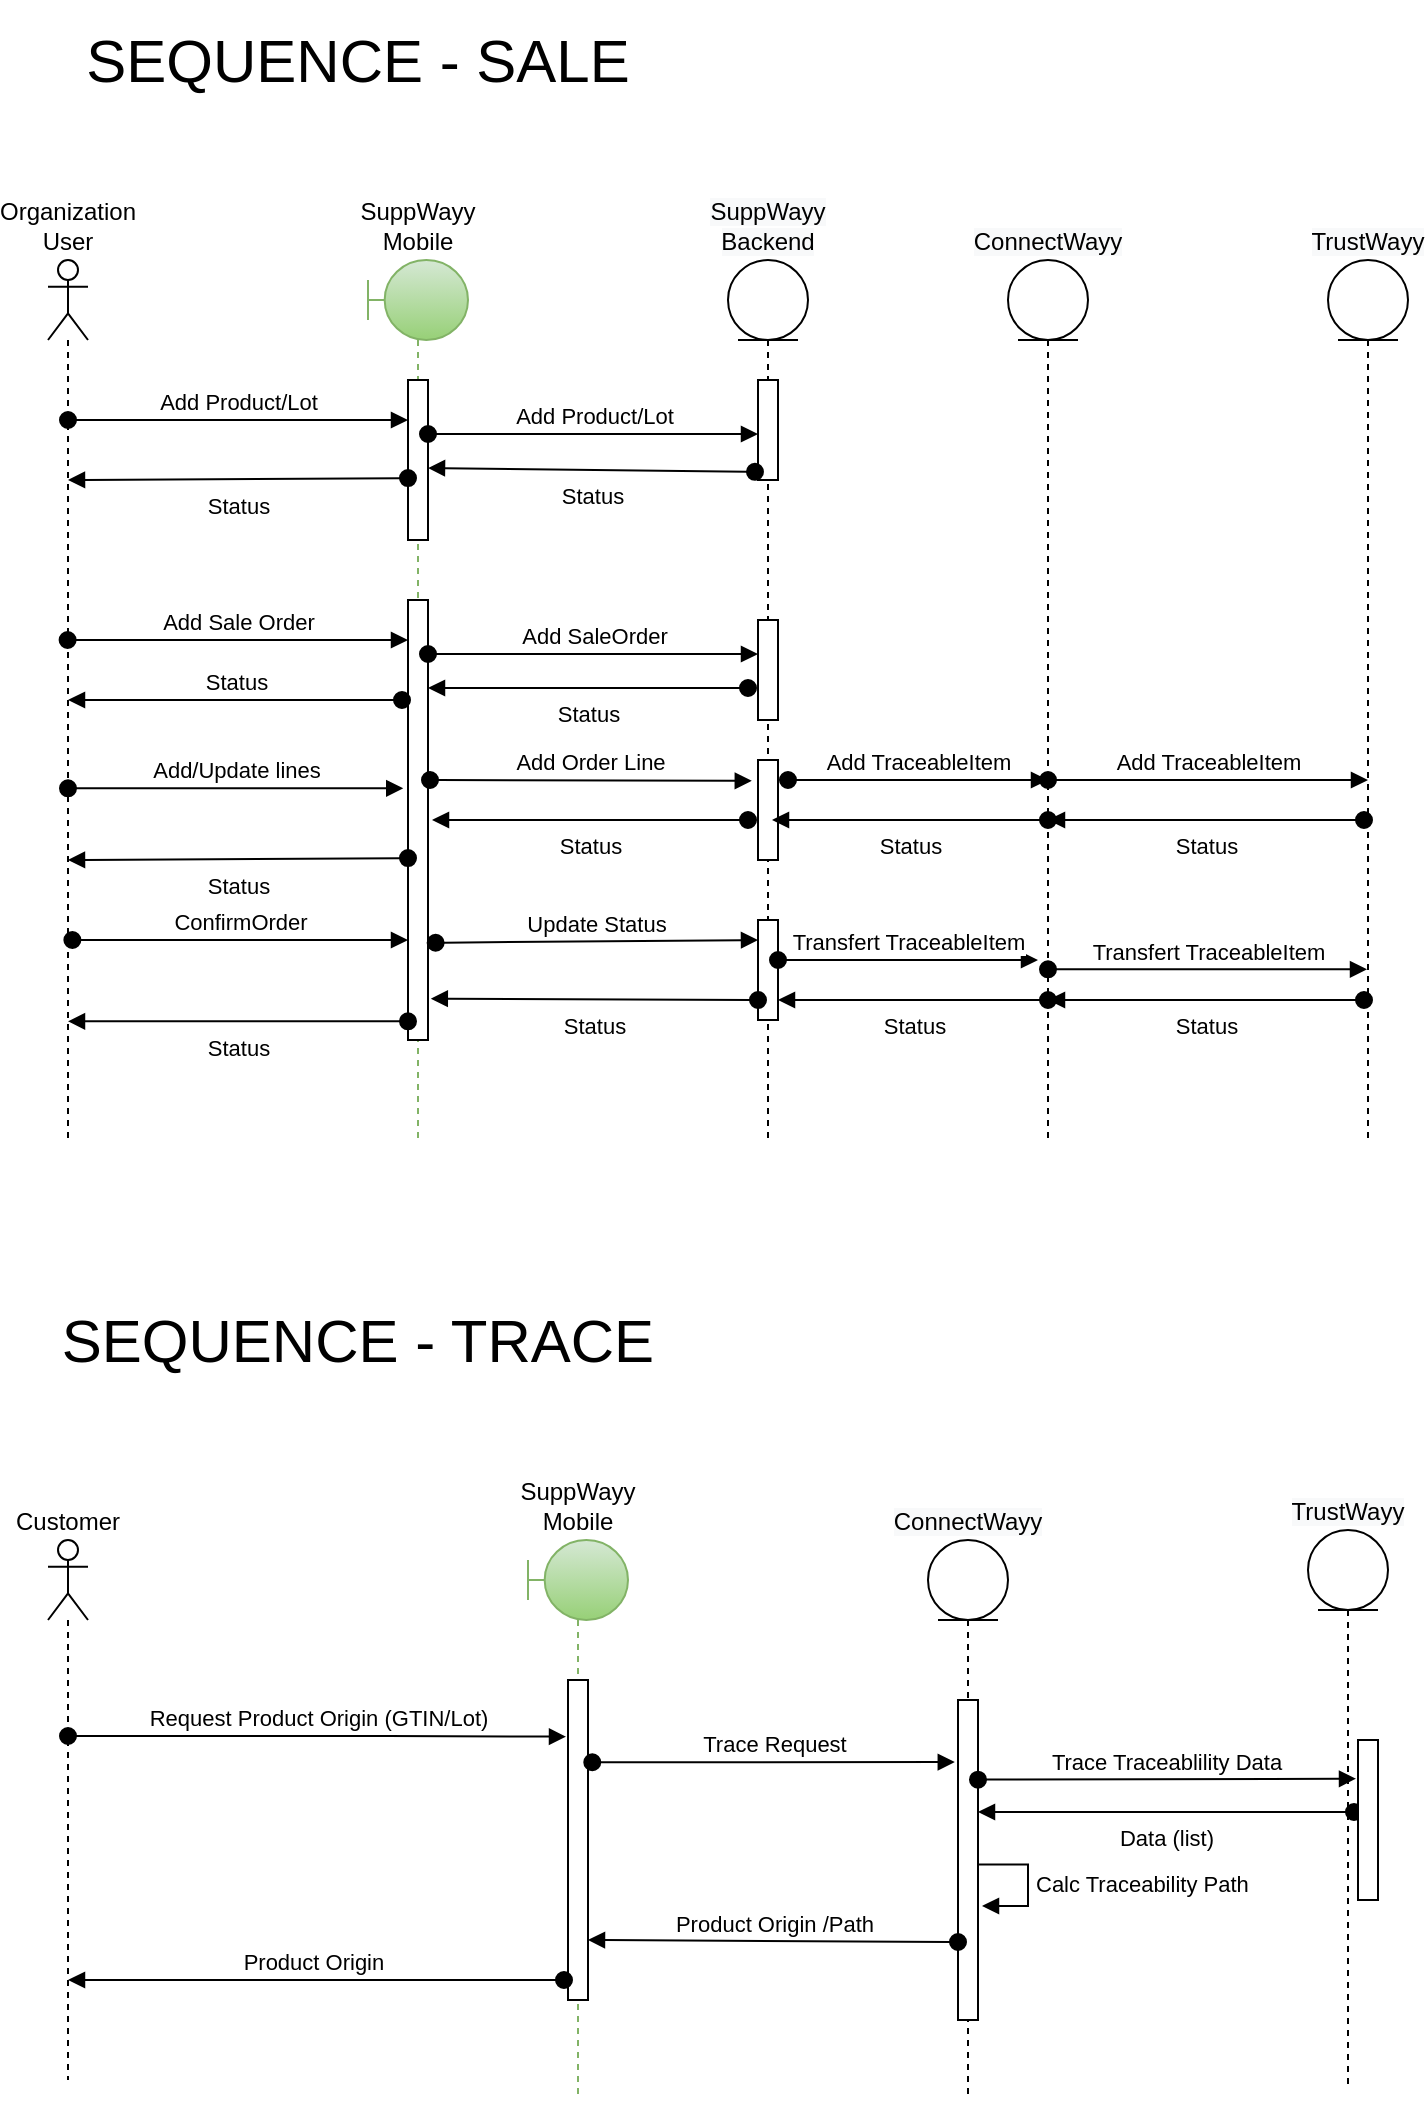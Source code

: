 <mxfile version="15.4.0" type="device" pages="4"><diagram id="r66EVsmb8nL3Pbe7ASaU" name="Sequences"><mxGraphModel dx="1030" dy="636" grid="1" gridSize="10" guides="1" tooltips="1" connect="1" arrows="1" fold="1" page="1" pageScale="1" pageWidth="827" pageHeight="1169" math="0" shadow="0"><root><mxCell id="0"/><mxCell id="1" parent="0"/><mxCell id="AyRi8wP8ZMviWpcryzAp-2" value="Organization User" style="shape=umlLifeline;participant=umlActor;perimeter=lifelinePerimeter;whiteSpace=wrap;html=1;container=1;collapsible=0;recursiveResize=0;verticalAlign=bottom;spacingTop=36;outlineConnect=0;labelPosition=center;verticalLabelPosition=top;align=center;" parent="1" vertex="1"><mxGeometry x="80" y="170" width="20" height="440" as="geometry"/></mxCell><mxCell id="AyRi8wP8ZMviWpcryzAp-10" value="&lt;meta charset=&quot;utf-8&quot;&gt;&lt;span style=&quot;color: rgb(0, 0, 0); font-family: helvetica; font-size: 12px; font-style: normal; font-weight: 400; letter-spacing: normal; text-align: center; text-indent: 0px; text-transform: none; word-spacing: 0px; background-color: rgb(248, 249, 250); display: inline; float: none;&quot;&gt;SuppWayy&lt;/span&gt;&lt;br style=&quot;color: rgb(0, 0, 0); font-family: helvetica; font-size: 12px; font-style: normal; font-weight: 400; letter-spacing: normal; text-align: center; text-indent: 0px; text-transform: none; word-spacing: 0px; background-color: rgb(248, 249, 250);&quot;&gt;&lt;span style=&quot;color: rgb(0, 0, 0); font-family: helvetica; font-size: 12px; font-style: normal; font-weight: 400; letter-spacing: normal; text-align: center; text-indent: 0px; text-transform: none; word-spacing: 0px; background-color: rgb(248, 249, 250); display: inline; float: none;&quot;&gt;Backend&lt;/span&gt;" style="shape=umlLifeline;participant=umlEntity;perimeter=lifelinePerimeter;whiteSpace=wrap;html=1;container=1;collapsible=0;recursiveResize=0;verticalAlign=bottom;spacingTop=36;outlineConnect=0;labelPosition=center;verticalLabelPosition=top;align=center;" parent="1" vertex="1"><mxGeometry x="420" y="170" width="40" height="440" as="geometry"/></mxCell><mxCell id="AyRi8wP8ZMviWpcryzAp-4" value="SuppWayy&lt;br&gt;Mobile" style="shape=umlLifeline;participant=umlBoundary;perimeter=lifelinePerimeter;whiteSpace=wrap;html=1;container=1;collapsible=0;recursiveResize=0;verticalAlign=bottom;spacingTop=36;outlineConnect=0;labelPosition=center;verticalLabelPosition=top;align=center;gradientColor=#97d077;fillColor=#d5e8d4;strokeColor=#82b366;" parent="1" vertex="1"><mxGeometry x="240" y="170" width="50" height="440" as="geometry"/></mxCell><mxCell id="AyRi8wP8ZMviWpcryzAp-19" value="" style="html=1;points=[];perimeter=orthogonalPerimeter;" parent="AyRi8wP8ZMviWpcryzAp-4" vertex="1"><mxGeometry x="20" y="170" width="10" height="220" as="geometry"/></mxCell><mxCell id="AyRi8wP8ZMviWpcryzAp-20" value="Add Sale Order" style="html=1;verticalAlign=bottom;startArrow=oval;endArrow=block;startSize=8;" parent="AyRi8wP8ZMviWpcryzAp-4" target="AyRi8wP8ZMviWpcryzAp-19" edge="1"><mxGeometry relative="1" as="geometry"><mxPoint x="-150.19" y="190" as="sourcePoint"/><Array as="points"><mxPoint x="-80" y="190"/></Array></mxGeometry></mxCell><mxCell id="AyRi8wP8ZMviWpcryzAp-22" value="Add SaleOrder" style="html=1;verticalAlign=bottom;startArrow=oval;endArrow=block;startSize=8;" parent="AyRi8wP8ZMviWpcryzAp-4" target="AyRi8wP8ZMviWpcryzAp-21" edge="1"><mxGeometry relative="1" as="geometry"><mxPoint x="30" y="197" as="sourcePoint"/></mxGeometry></mxCell><mxCell id="AyRi8wP8ZMviWpcryzAp-23" value="Status" style="html=1;verticalAlign=top;startArrow=oval;startFill=1;endArrow=block;startSize=8;labelPosition=center;verticalLabelPosition=bottom;align=center;" parent="AyRi8wP8ZMviWpcryzAp-4" edge="1"><mxGeometry width="60" relative="1" as="geometry"><mxPoint x="190" y="214" as="sourcePoint"/><mxPoint x="30" y="214" as="targetPoint"/></mxGeometry></mxCell><mxCell id="AyRi8wP8ZMviWpcryzAp-24" value="Status" style="html=1;verticalAlign=bottom;startArrow=oval;startFill=1;endArrow=block;startSize=8;labelPosition=center;verticalLabelPosition=top;align=center;" parent="AyRi8wP8ZMviWpcryzAp-4" edge="1"><mxGeometry width="60" relative="1" as="geometry"><mxPoint x="17" y="220" as="sourcePoint"/><mxPoint x="-150" y="220" as="targetPoint"/></mxGeometry></mxCell><mxCell id="AyRi8wP8ZMviWpcryzAp-11" value="&lt;span style=&quot;color: rgb(0 , 0 , 0) ; font-family: &amp;#34;helvetica&amp;#34; ; font-size: 12px ; font-style: normal ; font-weight: 400 ; letter-spacing: normal ; text-align: center ; text-indent: 0px ; text-transform: none ; word-spacing: 0px ; background-color: rgb(248 , 249 , 250) ; display: inline ; float: none&quot;&gt;ConnectWayy&lt;/span&gt;" style="shape=umlLifeline;participant=umlEntity;perimeter=lifelinePerimeter;whiteSpace=wrap;html=1;container=1;collapsible=0;recursiveResize=0;verticalAlign=bottom;spacingTop=36;outlineConnect=0;labelPosition=center;verticalLabelPosition=top;align=center;" parent="1" vertex="1"><mxGeometry x="560" y="170" width="40" height="440" as="geometry"/></mxCell><mxCell id="AyRi8wP8ZMviWpcryzAp-12" value="&lt;span style=&quot;color: rgb(0 , 0 , 0) ; font-family: &amp;#34;helvetica&amp;#34; ; font-size: 12px ; font-style: normal ; font-weight: 400 ; letter-spacing: normal ; text-align: center ; text-indent: 0px ; text-transform: none ; word-spacing: 0px ; background-color: rgb(248 , 249 , 250) ; display: inline ; float: none&quot;&gt;TrustWayy&lt;/span&gt;" style="shape=umlLifeline;participant=umlEntity;perimeter=lifelinePerimeter;whiteSpace=wrap;html=1;container=1;collapsible=0;recursiveResize=0;verticalAlign=bottom;spacingTop=36;outlineConnect=0;labelPosition=center;verticalLabelPosition=top;align=center;" parent="1" vertex="1"><mxGeometry x="720" y="170" width="40" height="440" as="geometry"/></mxCell><mxCell id="AyRi8wP8ZMviWpcryzAp-13" value="" style="html=1;points=[];perimeter=orthogonalPerimeter;" parent="1" vertex="1"><mxGeometry x="260" y="230" width="10" height="80" as="geometry"/></mxCell><mxCell id="AyRi8wP8ZMviWpcryzAp-14" value="Add Product/Lot" style="html=1;verticalAlign=bottom;startArrow=oval;endArrow=block;startSize=8;" parent="1" source="AyRi8wP8ZMviWpcryzAp-2" target="AyRi8wP8ZMviWpcryzAp-13" edge="1"><mxGeometry relative="1" as="geometry"><mxPoint x="90" y="230" as="sourcePoint"/><Array as="points"><mxPoint x="160" y="250"/></Array></mxGeometry></mxCell><mxCell id="AyRi8wP8ZMviWpcryzAp-15" value="" style="html=1;points=[];perimeter=orthogonalPerimeter;" parent="1" vertex="1"><mxGeometry x="435" y="230" width="10" height="50" as="geometry"/></mxCell><mxCell id="AyRi8wP8ZMviWpcryzAp-16" value="Add Product/Lot" style="html=1;verticalAlign=bottom;startArrow=oval;endArrow=block;startSize=8;" parent="1" target="AyRi8wP8ZMviWpcryzAp-15" edge="1"><mxGeometry relative="1" as="geometry"><mxPoint x="270" y="257" as="sourcePoint"/></mxGeometry></mxCell><mxCell id="AyRi8wP8ZMviWpcryzAp-17" value="Status" style="html=1;verticalAlign=top;startArrow=oval;startFill=1;endArrow=block;startSize=8;labelPosition=center;verticalLabelPosition=bottom;align=center;exitX=-0.152;exitY=0.918;exitDx=0;exitDy=0;exitPerimeter=0;" parent="1" source="AyRi8wP8ZMviWpcryzAp-15" edge="1"><mxGeometry width="60" relative="1" as="geometry"><mxPoint x="408" y="274" as="sourcePoint"/><mxPoint x="270" y="274" as="targetPoint"/></mxGeometry></mxCell><mxCell id="AyRi8wP8ZMviWpcryzAp-18" value="Status" style="html=1;verticalAlign=top;startArrow=oval;startFill=1;endArrow=block;startSize=8;exitX=0;exitY=0.613;exitDx=0;exitDy=0;exitPerimeter=0;labelPosition=center;verticalLabelPosition=bottom;align=center;" parent="1" source="AyRi8wP8ZMviWpcryzAp-13" edge="1"><mxGeometry width="60" relative="1" as="geometry"><mxPoint x="228" y="280.04" as="sourcePoint"/><mxPoint x="90" y="280" as="targetPoint"/></mxGeometry></mxCell><mxCell id="AyRi8wP8ZMviWpcryzAp-28" value="Add/Update lines" style="html=1;verticalAlign=bottom;startArrow=oval;startFill=1;endArrow=block;startSize=8;entryX=-0.238;entryY=0.428;entryDx=0;entryDy=0;entryPerimeter=0;" parent="1" source="AyRi8wP8ZMviWpcryzAp-2" target="AyRi8wP8ZMviWpcryzAp-19" edge="1"><mxGeometry width="60" relative="1" as="geometry"><mxPoint x="370" y="420" as="sourcePoint"/><mxPoint x="265" y="415" as="targetPoint"/></mxGeometry></mxCell><mxCell id="AyRi8wP8ZMviWpcryzAp-32" value="" style="html=1;points=[];perimeter=orthogonalPerimeter;" parent="1" vertex="1"><mxGeometry x="435" y="420" width="10" height="50" as="geometry"/></mxCell><mxCell id="AyRi8wP8ZMviWpcryzAp-33" value="Add Order Line" style="html=1;verticalAlign=bottom;startArrow=oval;endArrow=block;startSize=8;entryX=-0.31;entryY=0.208;entryDx=0;entryDy=0;entryPerimeter=0;" parent="1" target="AyRi8wP8ZMviWpcryzAp-32" edge="1"><mxGeometry relative="1" as="geometry"><mxPoint x="271" y="430" as="sourcePoint"/></mxGeometry></mxCell><mxCell id="AyRi8wP8ZMviWpcryzAp-34" value="Status" style="html=1;verticalAlign=top;startArrow=oval;startFill=1;endArrow=block;startSize=8;labelPosition=center;verticalLabelPosition=bottom;align=center;" parent="1" edge="1"><mxGeometry width="60" relative="1" as="geometry"><mxPoint x="430" y="450" as="sourcePoint"/><mxPoint x="272" y="450" as="targetPoint"/></mxGeometry></mxCell><mxCell id="AyRi8wP8ZMviWpcryzAp-36" value="Status" style="html=1;verticalAlign=top;startArrow=oval;startFill=1;endArrow=block;startSize=8;exitX=0;exitY=0.613;exitDx=0;exitDy=0;exitPerimeter=0;labelPosition=center;verticalLabelPosition=bottom;align=center;" parent="1" edge="1"><mxGeometry width="60" relative="1" as="geometry"><mxPoint x="260" y="469.04" as="sourcePoint"/><mxPoint x="90" y="470" as="targetPoint"/></mxGeometry></mxCell><mxCell id="AyRi8wP8ZMviWpcryzAp-37" value="Add TraceableItem" style="html=1;verticalAlign=bottom;startArrow=oval;endArrow=block;startSize=8;" parent="1" edge="1"><mxGeometry relative="1" as="geometry"><mxPoint x="450" y="430" as="sourcePoint"/><mxPoint x="580" y="430" as="targetPoint"/></mxGeometry></mxCell><mxCell id="AyRi8wP8ZMviWpcryzAp-21" value="" style="html=1;points=[];perimeter=orthogonalPerimeter;" parent="1" vertex="1"><mxGeometry x="435" y="350" width="10" height="50" as="geometry"/></mxCell><mxCell id="AyRi8wP8ZMviWpcryzAp-38" value="Add TraceableItem" style="html=1;verticalAlign=bottom;startArrow=oval;endArrow=block;startSize=8;" parent="1" edge="1"><mxGeometry relative="1" as="geometry"><mxPoint x="580" y="430" as="sourcePoint"/><mxPoint x="740" y="430.0" as="targetPoint"/></mxGeometry></mxCell><mxCell id="AyRi8wP8ZMviWpcryzAp-39" value="Status" style="html=1;verticalAlign=top;startArrow=oval;startFill=1;endArrow=block;startSize=8;labelPosition=center;verticalLabelPosition=bottom;align=center;" parent="1" edge="1"><mxGeometry width="60" relative="1" as="geometry"><mxPoint x="738" y="450.0" as="sourcePoint"/><mxPoint x="580" y="450.0" as="targetPoint"/></mxGeometry></mxCell><mxCell id="AyRi8wP8ZMviWpcryzAp-41" value="Status" style="html=1;verticalAlign=top;startArrow=oval;startFill=1;endArrow=block;startSize=8;labelPosition=center;verticalLabelPosition=bottom;align=center;" parent="1" edge="1"><mxGeometry width="60" relative="1" as="geometry"><mxPoint x="580" y="450" as="sourcePoint"/><mxPoint x="442" y="450.0" as="targetPoint"/></mxGeometry></mxCell><mxCell id="AyRi8wP8ZMviWpcryzAp-42" value="ConfirmOrder" style="html=1;verticalAlign=bottom;startArrow=oval;startFill=1;endArrow=block;startSize=8;entryX=-0.238;entryY=0.428;entryDx=0;entryDy=0;entryPerimeter=0;" parent="1" edge="1"><mxGeometry width="60" relative="1" as="geometry"><mxPoint x="92.19" y="510.0" as="sourcePoint"/><mxPoint x="260.0" y="510.0" as="targetPoint"/></mxGeometry></mxCell><mxCell id="AyRi8wP8ZMviWpcryzAp-43" value="Update Status" style="html=1;verticalAlign=bottom;startArrow=oval;endArrow=block;startSize=8;exitX=1.072;exitY=0.483;exitDx=0;exitDy=0;exitPerimeter=0;entryX=-0.31;entryY=0.208;entryDx=0;entryDy=0;entryPerimeter=0;" parent="1" edge="1"><mxGeometry relative="1" as="geometry"><mxPoint x="273.82" y="511.37" as="sourcePoint"/><mxPoint x="435.0" y="510" as="targetPoint"/></mxGeometry></mxCell><mxCell id="AyRi8wP8ZMviWpcryzAp-44" value="" style="html=1;points=[];perimeter=orthogonalPerimeter;" parent="1" vertex="1"><mxGeometry x="435" y="500" width="10" height="50" as="geometry"/></mxCell><mxCell id="AyRi8wP8ZMviWpcryzAp-45" value="Transfert TraceableItem" style="html=1;verticalAlign=bottom;startArrow=oval;endArrow=block;startSize=8;" parent="1" edge="1"><mxGeometry relative="1" as="geometry"><mxPoint x="445" y="520.0" as="sourcePoint"/><mxPoint x="575" y="520.0" as="targetPoint"/></mxGeometry></mxCell><mxCell id="AyRi8wP8ZMviWpcryzAp-46" value="Transfert TraceableItem" style="html=1;verticalAlign=bottom;startArrow=oval;endArrow=block;startSize=8;" parent="1" target="AyRi8wP8ZMviWpcryzAp-12" edge="1"><mxGeometry relative="1" as="geometry"><mxPoint x="580" y="524.66" as="sourcePoint"/><mxPoint x="710" y="524.66" as="targetPoint"/></mxGeometry></mxCell><mxCell id="AyRi8wP8ZMviWpcryzAp-47" value="Status" style="html=1;verticalAlign=top;startArrow=oval;startFill=1;endArrow=block;startSize=8;labelPosition=center;verticalLabelPosition=bottom;align=center;" parent="1" edge="1"><mxGeometry width="60" relative="1" as="geometry"><mxPoint x="738.0" y="540.0" as="sourcePoint"/><mxPoint x="580" y="540.0" as="targetPoint"/></mxGeometry></mxCell><mxCell id="AyRi8wP8ZMviWpcryzAp-48" value="Status" style="html=1;verticalAlign=top;startArrow=oval;startFill=1;endArrow=block;startSize=8;labelPosition=center;verticalLabelPosition=bottom;align=center;" parent="1" edge="1"><mxGeometry width="60" relative="1" as="geometry"><mxPoint x="580" y="540" as="sourcePoint"/><mxPoint x="445" y="540.0" as="targetPoint"/></mxGeometry></mxCell><mxCell id="AyRi8wP8ZMviWpcryzAp-49" value="Status" style="html=1;verticalAlign=top;startArrow=oval;startFill=1;endArrow=block;startSize=8;labelPosition=center;verticalLabelPosition=bottom;align=center;entryX=1.141;entryY=0.906;entryDx=0;entryDy=0;entryPerimeter=0;" parent="1" target="AyRi8wP8ZMviWpcryzAp-19" edge="1"><mxGeometry width="60" relative="1" as="geometry"><mxPoint x="435" y="540" as="sourcePoint"/><mxPoint x="300" y="540" as="targetPoint"/></mxGeometry></mxCell><mxCell id="AyRi8wP8ZMviWpcryzAp-50" value="Status" style="html=1;verticalAlign=top;startArrow=oval;startFill=1;endArrow=block;startSize=8;labelPosition=center;verticalLabelPosition=bottom;align=center;" parent="1" target="AyRi8wP8ZMviWpcryzAp-2" edge="1"><mxGeometry width="60" relative="1" as="geometry"><mxPoint x="260" y="550.68" as="sourcePoint"/><mxPoint x="96.41" y="550" as="targetPoint"/></mxGeometry></mxCell><mxCell id="AyRi8wP8ZMviWpcryzAp-51" value="Customer" style="shape=umlLifeline;participant=umlActor;perimeter=lifelinePerimeter;whiteSpace=wrap;html=1;container=1;collapsible=0;recursiveResize=0;verticalAlign=bottom;spacingTop=36;outlineConnect=0;labelPosition=center;verticalLabelPosition=top;align=center;" parent="1" vertex="1"><mxGeometry x="80" y="810" width="20" height="270" as="geometry"/></mxCell><mxCell id="AyRi8wP8ZMviWpcryzAp-52" value="SuppWayy&lt;br&gt;Mobile" style="shape=umlLifeline;participant=umlBoundary;perimeter=lifelinePerimeter;whiteSpace=wrap;html=1;container=1;collapsible=0;recursiveResize=0;verticalAlign=bottom;spacingTop=36;outlineConnect=0;labelPosition=center;verticalLabelPosition=top;align=center;gradientColor=#97d077;fillColor=#d5e8d4;strokeColor=#82b366;" parent="1" vertex="1"><mxGeometry x="320" y="810" width="50" height="280" as="geometry"/></mxCell><mxCell id="AyRi8wP8ZMviWpcryzAp-53" value="" style="html=1;points=[];perimeter=orthogonalPerimeter;" parent="AyRi8wP8ZMviWpcryzAp-52" vertex="1"><mxGeometry x="20" y="70" width="10" height="160" as="geometry"/></mxCell><mxCell id="AyRi8wP8ZMviWpcryzAp-55" value="Add SaleOrder" style="html=1;verticalAlign=bottom;startArrow=oval;endArrow=block;startSize=8;" parent="AyRi8wP8ZMviWpcryzAp-52" edge="1"><mxGeometry relative="1" as="geometry"><mxPoint x="30" y="197" as="sourcePoint"/></mxGeometry></mxCell><mxCell id="AyRi8wP8ZMviWpcryzAp-58" value="&lt;span style=&quot;color: rgb(0 , 0 , 0) ; font-family: &amp;#34;helvetica&amp;#34; ; font-size: 12px ; font-style: normal ; font-weight: 400 ; letter-spacing: normal ; text-align: center ; text-indent: 0px ; text-transform: none ; word-spacing: 0px ; background-color: rgb(248 , 249 , 250) ; display: inline ; float: none&quot;&gt;ConnectWayy&lt;/span&gt;" style="shape=umlLifeline;participant=umlEntity;perimeter=lifelinePerimeter;whiteSpace=wrap;html=1;container=1;collapsible=0;recursiveResize=0;verticalAlign=bottom;spacingTop=36;outlineConnect=0;labelPosition=center;verticalLabelPosition=top;align=center;" parent="1" vertex="1"><mxGeometry x="520" y="810" width="40" height="280" as="geometry"/></mxCell><mxCell id="AyRi8wP8ZMviWpcryzAp-59" value="&lt;span style=&quot;color: rgb(0 , 0 , 0) ; font-family: &amp;#34;helvetica&amp;#34; ; font-size: 12px ; font-style: normal ; font-weight: 400 ; letter-spacing: normal ; text-align: center ; text-indent: 0px ; text-transform: none ; word-spacing: 0px ; background-color: rgb(248 , 249 , 250) ; display: inline ; float: none&quot;&gt;TrustWayy&lt;/span&gt;" style="shape=umlLifeline;participant=umlEntity;perimeter=lifelinePerimeter;whiteSpace=wrap;html=1;container=1;collapsible=0;recursiveResize=0;verticalAlign=bottom;spacingTop=36;outlineConnect=0;labelPosition=center;verticalLabelPosition=top;align=center;" parent="1" vertex="1"><mxGeometry x="710" y="805" width="40" height="280" as="geometry"/></mxCell><mxCell id="AyRi8wP8ZMviWpcryzAp-57" value="Product Origin&amp;nbsp;" style="html=1;verticalAlign=bottom;startArrow=oval;startFill=1;endArrow=block;startSize=8;labelPosition=center;verticalLabelPosition=top;align=center;" parent="1" target="AyRi8wP8ZMviWpcryzAp-51" edge="1"><mxGeometry width="60" relative="1" as="geometry"><mxPoint x="338" y="1030" as="sourcePoint"/><mxPoint x="93" y="990" as="targetPoint"/></mxGeometry></mxCell><mxCell id="AyRi8wP8ZMviWpcryzAp-54" value="Request Product Origin (GTIN/Lot)" style="html=1;verticalAlign=bottom;startArrow=oval;endArrow=block;startSize=8;entryX=-0.1;entryY=0.177;entryDx=0;entryDy=0;entryPerimeter=0;" parent="1" source="AyRi8wP8ZMviWpcryzAp-51" target="AyRi8wP8ZMviWpcryzAp-53" edge="1"><mxGeometry relative="1" as="geometry"><mxPoint x="169.81" y="890" as="sourcePoint"/><Array as="points"><mxPoint x="240" y="908"/></Array></mxGeometry></mxCell><mxCell id="AyRi8wP8ZMviWpcryzAp-56" value="Data (list)" style="html=1;verticalAlign=top;startArrow=oval;startFill=1;endArrow=block;startSize=8;labelPosition=center;verticalLabelPosition=bottom;align=center;exitX=-0.2;exitY=0.45;exitDx=0;exitDy=0;exitPerimeter=0;" parent="1" source="AyRi8wP8ZMviWpcryzAp-64" target="AyRi8wP8ZMviWpcryzAp-62" edge="1"><mxGeometry width="60" relative="1" as="geometry"><mxPoint x="510" y="990" as="sourcePoint"/><mxPoint x="350" y="990" as="targetPoint"/></mxGeometry></mxCell><mxCell id="AyRi8wP8ZMviWpcryzAp-62" value="" style="html=1;points=[];perimeter=orthogonalPerimeter;" parent="1" vertex="1"><mxGeometry x="535" y="890" width="10" height="160" as="geometry"/></mxCell><mxCell id="AyRi8wP8ZMviWpcryzAp-63" value="Trace Request" style="html=1;verticalAlign=bottom;startArrow=oval;startFill=1;endArrow=block;startSize=8;exitX=1.214;exitY=0.257;exitDx=0;exitDy=0;exitPerimeter=0;entryX=-0.16;entryY=0.194;entryDx=0;entryDy=0;entryPerimeter=0;" parent="1" source="AyRi8wP8ZMviWpcryzAp-53" target="AyRi8wP8ZMviWpcryzAp-62" edge="1"><mxGeometry width="60" relative="1" as="geometry"><mxPoint x="370" y="1000" as="sourcePoint"/><mxPoint x="530" y="919" as="targetPoint"/></mxGeometry></mxCell><mxCell id="AyRi8wP8ZMviWpcryzAp-64" value="" style="html=1;points=[];perimeter=orthogonalPerimeter;" parent="1" vertex="1"><mxGeometry x="735" y="910" width="10" height="80" as="geometry"/></mxCell><mxCell id="AyRi8wP8ZMviWpcryzAp-66" value="Trace Traceablility Data" style="html=1;verticalAlign=bottom;startArrow=oval;startFill=1;endArrow=block;startSize=8;exitX=1.072;exitY=0.224;exitDx=0;exitDy=0;exitPerimeter=0;entryX=-0.1;entryY=0.242;entryDx=0;entryDy=0;entryPerimeter=0;" parent="1" target="AyRi8wP8ZMviWpcryzAp-64" edge="1"><mxGeometry width="60" relative="1" as="geometry"><mxPoint x="545" y="929.82" as="sourcePoint"/><mxPoint x="729.95" y="929.58" as="targetPoint"/></mxGeometry></mxCell><mxCell id="AyRi8wP8ZMviWpcryzAp-68" value="Calc Traceability Path" style="edgeStyle=orthogonalEdgeStyle;html=1;align=left;spacingLeft=2;endArrow=block;rounded=0;entryX=1.2;entryY=0.646;entryDx=0;entryDy=0;entryPerimeter=0;exitX=1.052;exitY=0.514;exitDx=0;exitDy=0;exitPerimeter=0;" parent="1" source="AyRi8wP8ZMviWpcryzAp-62" target="AyRi8wP8ZMviWpcryzAp-62" edge="1"><mxGeometry relative="1" as="geometry"><mxPoint x="550" y="973" as="sourcePoint"/><Array as="points"><mxPoint x="570" y="972"/><mxPoint x="570" y="993"/><mxPoint x="547" y="993"/></Array></mxGeometry></mxCell><mxCell id="AyRi8wP8ZMviWpcryzAp-69" value="Product Origin /Path" style="html=1;verticalAlign=bottom;startArrow=oval;startFill=1;endArrow=block;startSize=8;labelPosition=center;verticalLabelPosition=top;align=center;exitX=-0.169;exitY=0.55;exitDx=0;exitDy=0;exitPerimeter=0;" parent="1" edge="1"><mxGeometry width="60" relative="1" as="geometry"><mxPoint x="535" y="1011.0" as="sourcePoint"/><mxPoint x="350" y="1010" as="targetPoint"/></mxGeometry></mxCell><mxCell id="F2AVyhE849nAnS1jUlLR-1" value="SEQUENCE - SALE" style="text;html=1;strokeColor=none;fillColor=none;align=center;verticalAlign=middle;whiteSpace=wrap;rounded=0;fontSize=30;" parent="1" vertex="1"><mxGeometry x="80" y="40" width="310" height="60" as="geometry"/></mxCell><mxCell id="F2AVyhE849nAnS1jUlLR-2" value="SEQUENCE - TRACE" style="text;html=1;strokeColor=none;fillColor=none;align=center;verticalAlign=middle;whiteSpace=wrap;rounded=0;fontSize=30;" parent="1" vertex="1"><mxGeometry x="80" y="680" width="310" height="60" as="geometry"/></mxCell></root></mxGraphModel></diagram><diagram id="Nxza1m7lnqeQskH9810e" name="Data Models"><mxGraphModel dx="1030" dy="636" grid="1" gridSize="10" guides="1" tooltips="1" connect="1" arrows="1" fold="1" page="1" pageScale="1" pageWidth="827" pageHeight="1169" math="0" shadow="0"><root><mxCell id="IFQi_i1nETMnngesBGQY-0"/><mxCell id="IFQi_i1nETMnngesBGQY-1" parent="IFQi_i1nETMnngesBGQY-0"/><mxCell id="IFQi_i1nETMnngesBGQY-2" value="Sale (sale.reewayy.com)" style="shape=umlFrame;whiteSpace=wrap;html=1;width=210;height=30;" parent="IFQi_i1nETMnngesBGQY-1" vertex="1"><mxGeometry x="80" y="120" width="520" height="360" as="geometry"/></mxCell><mxCell id="IFQi_i1nETMnngesBGQY-3" value="Ship" style="shape=umlFrame;whiteSpace=wrap;html=1;" parent="IFQi_i1nETMnngesBGQY-1" vertex="1"><mxGeometry x="610" y="170" width="150" height="130" as="geometry"/></mxCell><mxCell id="IFQi_i1nETMnngesBGQY-4" value="Stock" style="shape=umlFrame;whiteSpace=wrap;html=1;" parent="IFQi_i1nETMnngesBGQY-1" vertex="1"><mxGeometry x="620" y="210" width="160" height="130" as="geometry"/></mxCell><mxCell id="IFQi_i1nETMnngesBGQY-5" value="Plan" style="shape=umlFrame;whiteSpace=wrap;html=1;" parent="IFQi_i1nETMnngesBGQY-1" vertex="1"><mxGeometry x="640" y="250" width="160" height="110" as="geometry"/></mxCell><mxCell id="IFQi_i1nETMnngesBGQY-6" value="Product" style="shape=umlFrame;whiteSpace=wrap;html=1;" parent="IFQi_i1nETMnngesBGQY-1" vertex="1"><mxGeometry x="80" y="600" width="320" height="480" as="geometry"/></mxCell><mxCell id="IFQi_i1nETMnngesBGQY-8" value="Applications" style="text;html=1;strokeColor=none;fillColor=none;align=center;verticalAlign=middle;whiteSpace=wrap;rounded=0;rotation=-90;fontSize=21;fontStyle=1" parent="IFQi_i1nETMnngesBGQY-1" vertex="1"><mxGeometry x="-30" y="200" width="170" height="20" as="geometry"/></mxCell><mxCell id="IFQi_i1nETMnngesBGQY-9" value="Modules" style="text;html=1;strokeColor=none;fillColor=none;align=center;verticalAlign=middle;whiteSpace=wrap;rounded=0;rotation=-90;fontSize=21;fontStyle=1" parent="IFQi_i1nETMnngesBGQY-1" vertex="1"><mxGeometry x="-30" y="585" width="170" height="20" as="geometry"/></mxCell><mxCell id="IFQi_i1nETMnngesBGQY-10" value="Partner" style="shape=umlFrame;whiteSpace=wrap;html=1;" parent="IFQi_i1nETMnngesBGQY-1" vertex="1"><mxGeometry x="440" y="600" width="320" height="480" as="geometry"/></mxCell><mxCell id="IFQi_i1nETMnngesBGQY-11" value="Use" style="endArrow=open;endSize=12;dashed=1;html=1;fontSize=12;exitX=0.629;exitY=1.014;exitDx=0;exitDy=0;exitPerimeter=0;entryX=0.628;entryY=0;entryDx=0;entryDy=0;entryPerimeter=0;" parent="IFQi_i1nETMnngesBGQY-1" source="IFQi_i1nETMnngesBGQY-2" target="IFQi_i1nETMnngesBGQY-6" edge="1"><mxGeometry width="160" relative="1" as="geometry"><mxPoint x="330" y="480" as="sourcePoint"/><mxPoint x="282" y="440" as="targetPoint"/></mxGeometry></mxCell><mxCell id="IFQi_i1nETMnngesBGQY-12" value="Use" style="endArrow=open;endSize=12;dashed=1;html=1;fontSize=12;entryX=0.519;entryY=-0.014;entryDx=0;entryDy=0;entryPerimeter=0;exitX=0.642;exitY=1.008;exitDx=0;exitDy=0;exitPerimeter=0;" parent="IFQi_i1nETMnngesBGQY-1" source="IFQi_i1nETMnngesBGQY-2" target="IFQi_i1nETMnngesBGQY-10" edge="1"><mxGeometry width="160" relative="1" as="geometry"><mxPoint x="280" y="360" as="sourcePoint"/><mxPoint x="292" y="450" as="targetPoint"/></mxGeometry></mxCell><mxCell id="IFQi_i1nETMnngesBGQY-15" value="Product" style="swimlane;fontStyle=1;align=center;verticalAlign=top;childLayout=stackLayout;horizontal=1;startSize=26;horizontalStack=0;resizeParent=1;resizeParentMax=0;resizeLast=0;collapsible=1;marginBottom=0;fontSize=12;" parent="IFQi_i1nETMnngesBGQY-1" vertex="1"><mxGeometry x="120" y="640" width="160" height="164" as="geometry"/></mxCell><mxCell id="IFQi_i1nETMnngesBGQY-16" value="+ id: type" style="text;strokeColor=none;fillColor=none;align=left;verticalAlign=top;spacingLeft=4;spacingRight=4;overflow=hidden;rotatable=0;points=[[0,0.5],[1,0.5]];portConstraint=eastwest;" parent="IFQi_i1nETMnngesBGQY-15" vertex="1"><mxGeometry y="26" width="160" height="26" as="geometry"/></mxCell><mxCell id="IFQi_i1nETMnngesBGQY-19" value="+ name: type" style="text;strokeColor=none;fillColor=none;align=left;verticalAlign=top;spacingLeft=4;spacingRight=4;overflow=hidden;rotatable=0;points=[[0,0.5],[1,0.5]];portConstraint=eastwest;" parent="IFQi_i1nETMnngesBGQY-15" vertex="1"><mxGeometry y="52" width="160" height="26" as="geometry"/></mxCell><mxCell id="IFQi_i1nETMnngesBGQY-22" value="+ gtin: type" style="text;strokeColor=none;fillColor=none;align=left;verticalAlign=top;spacingLeft=4;spacingRight=4;overflow=hidden;rotatable=0;points=[[0,0.5],[1,0.5]];portConstraint=eastwest;" parent="IFQi_i1nETMnngesBGQY-15" vertex="1"><mxGeometry y="78" width="160" height="26" as="geometry"/></mxCell><mxCell id="IFQi_i1nETMnngesBGQY-21" value="+ lot: Lot (0..*)" style="text;strokeColor=none;fillColor=none;align=left;verticalAlign=top;spacingLeft=4;spacingRight=4;overflow=hidden;rotatable=0;points=[[0,0.5],[1,0.5]];portConstraint=eastwest;" parent="IFQi_i1nETMnngesBGQY-15" vertex="1"><mxGeometry y="104" width="160" height="26" as="geometry"/></mxCell><mxCell id="IFQi_i1nETMnngesBGQY-17" value="" style="line;strokeWidth=1;fillColor=none;align=left;verticalAlign=middle;spacingTop=-1;spacingLeft=3;spacingRight=3;rotatable=0;labelPosition=right;points=[];portConstraint=eastwest;" parent="IFQi_i1nETMnngesBGQY-15" vertex="1"><mxGeometry y="130" width="160" height="8" as="geometry"/></mxCell><mxCell id="IFQi_i1nETMnngesBGQY-18" value="+ method(type): type" style="text;strokeColor=none;fillColor=none;align=left;verticalAlign=top;spacingLeft=4;spacingRight=4;overflow=hidden;rotatable=0;points=[[0,0.5],[1,0.5]];portConstraint=eastwest;" parent="IFQi_i1nETMnngesBGQY-15" vertex="1"><mxGeometry y="138" width="160" height="26" as="geometry"/></mxCell><mxCell id="IFQi_i1nETMnngesBGQY-23" value="Lot" style="swimlane;fontStyle=1;align=center;verticalAlign=top;childLayout=stackLayout;horizontal=1;startSize=26;horizontalStack=0;resizeParent=1;resizeParentMax=0;resizeLast=0;collapsible=1;marginBottom=0;fontSize=12;" parent="IFQi_i1nETMnngesBGQY-1" vertex="1"><mxGeometry x="120" y="840" width="160" height="190" as="geometry"/></mxCell><mxCell id="IFQi_i1nETMnngesBGQY-24" value="+ id: type" style="text;strokeColor=none;fillColor=none;align=left;verticalAlign=top;spacingLeft=4;spacingRight=4;overflow=hidden;rotatable=0;points=[[0,0.5],[1,0.5]];portConstraint=eastwest;" parent="IFQi_i1nETMnngesBGQY-23" vertex="1"><mxGeometry y="26" width="160" height="26" as="geometry"/></mxCell><mxCell id="IFQi_i1nETMnngesBGQY-25" value="+ reference: type" style="text;strokeColor=none;fillColor=none;align=left;verticalAlign=top;spacingLeft=4;spacingRight=4;overflow=hidden;rotatable=0;points=[[0,0.5],[1,0.5]];portConstraint=eastwest;" parent="IFQi_i1nETMnngesBGQY-23" vertex="1"><mxGeometry y="52" width="160" height="26" as="geometry"/></mxCell><mxCell id="IFQi_i1nETMnngesBGQY-26" value="+ date : type" style="text;strokeColor=none;fillColor=none;align=left;verticalAlign=top;spacingLeft=4;spacingRight=4;overflow=hidden;rotatable=0;points=[[0,0.5],[1,0.5]];portConstraint=eastwest;" parent="IFQi_i1nETMnngesBGQY-23" vertex="1"><mxGeometry y="78" width="160" height="26" as="geometry"/></mxCell><mxCell id="IFQi_i1nETMnngesBGQY-30" value="+ quantity: type" style="text;strokeColor=none;fillColor=none;align=left;verticalAlign=top;spacingLeft=4;spacingRight=4;overflow=hidden;rotatable=0;points=[[0,0.5],[1,0.5]];portConstraint=eastwest;" parent="IFQi_i1nETMnngesBGQY-23" vertex="1"><mxGeometry y="104" width="160" height="26" as="geometry"/></mxCell><mxCell id="IFQi_i1nETMnngesBGQY-27" value="+ product: Product" style="text;strokeColor=none;fillColor=none;align=left;verticalAlign=top;spacingLeft=4;spacingRight=4;overflow=hidden;rotatable=0;points=[[0,0.5],[1,0.5]];portConstraint=eastwest;" parent="IFQi_i1nETMnngesBGQY-23" vertex="1"><mxGeometry y="130" width="160" height="26" as="geometry"/></mxCell><mxCell id="IFQi_i1nETMnngesBGQY-28" value="" style="line;strokeWidth=1;fillColor=none;align=left;verticalAlign=middle;spacingTop=-1;spacingLeft=3;spacingRight=3;rotatable=0;labelPosition=right;points=[];portConstraint=eastwest;" parent="IFQi_i1nETMnngesBGQY-23" vertex="1"><mxGeometry y="156" width="160" height="8" as="geometry"/></mxCell><mxCell id="IFQi_i1nETMnngesBGQY-29" value="+ method(type): type" style="text;strokeColor=none;fillColor=none;align=left;verticalAlign=top;spacingLeft=4;spacingRight=4;overflow=hidden;rotatable=0;points=[[0,0.5],[1,0.5]];portConstraint=eastwest;" parent="IFQi_i1nETMnngesBGQY-23" vertex="1"><mxGeometry y="164" width="160" height="26" as="geometry"/></mxCell><mxCell id="IFQi_i1nETMnngesBGQY-31" value="include" style="endArrow=open;html=1;endSize=12;startArrow=diamondThin;startSize=14;startFill=0;edgeStyle=orthogonalEdgeStyle;fontSize=12;exitX=1;exitY=0.5;exitDx=0;exitDy=0;entryX=1;entryY=0.5;entryDx=0;entryDy=0;" parent="IFQi_i1nETMnngesBGQY-1" source="IFQi_i1nETMnngesBGQY-21" target="IFQi_i1nETMnngesBGQY-27" edge="1"><mxGeometry relative="1" as="geometry"><mxPoint x="330" y="1010" as="sourcePoint"/><mxPoint x="490" y="1010" as="targetPoint"/><Array as="points"><mxPoint x="330" y="757"/><mxPoint x="330" y="983"/></Array></mxGeometry></mxCell><mxCell id="IFQi_i1nETMnngesBGQY-32" value="0..n" style="edgeLabel;resizable=0;html=1;align=left;verticalAlign=top;" parent="IFQi_i1nETMnngesBGQY-31" connectable="0" vertex="1"><mxGeometry x="-1" relative="1" as="geometry"/></mxCell><mxCell id="IFQi_i1nETMnngesBGQY-33" value="1" style="edgeLabel;resizable=0;html=1;align=right;verticalAlign=top;" parent="IFQi_i1nETMnngesBGQY-31" connectable="0" vertex="1"><mxGeometry x="1" relative="1" as="geometry"/></mxCell><mxCell id="IFQi_i1nETMnngesBGQY-34" value="Partner" style="swimlane;fontStyle=1;align=center;verticalAlign=top;childLayout=stackLayout;horizontal=1;startSize=26;horizontalStack=0;resizeParent=1;resizeParentMax=0;resizeLast=0;collapsible=1;marginBottom=0;fontSize=12;" parent="IFQi_i1nETMnngesBGQY-1" vertex="1"><mxGeometry x="480" y="640" width="160" height="216" as="geometry"/></mxCell><mxCell id="IFQi_i1nETMnngesBGQY-35" value="+ id: type" style="text;strokeColor=none;fillColor=none;align=left;verticalAlign=top;spacingLeft=4;spacingRight=4;overflow=hidden;rotatable=0;points=[[0,0.5],[1,0.5]];portConstraint=eastwest;" parent="IFQi_i1nETMnngesBGQY-34" vertex="1"><mxGeometry y="26" width="160" height="26" as="geometry"/></mxCell><mxCell id="IFQi_i1nETMnngesBGQY-36" value="+ name: type" style="text;strokeColor=none;fillColor=none;align=left;verticalAlign=top;spacingLeft=4;spacingRight=4;overflow=hidden;rotatable=0;points=[[0,0.5],[1,0.5]];portConstraint=eastwest;" parent="IFQi_i1nETMnngesBGQY-34" vertex="1"><mxGeometry y="52" width="160" height="26" as="geometry"/></mxCell><mxCell id="IFQi_i1nETMnngesBGQY-37" value="+ phone: type" style="text;strokeColor=none;fillColor=none;align=left;verticalAlign=top;spacingLeft=4;spacingRight=4;overflow=hidden;rotatable=0;points=[[0,0.5],[1,0.5]];portConstraint=eastwest;" parent="IFQi_i1nETMnngesBGQY-34" vertex="1"><mxGeometry y="78" width="160" height="26" as="geometry"/></mxCell><mxCell id="IFQi_i1nETMnngesBGQY-41" value="+ address: type" style="text;strokeColor=none;fillColor=none;align=left;verticalAlign=top;spacingLeft=4;spacingRight=4;overflow=hidden;rotatable=0;points=[[0,0.5],[1,0.5]];portConstraint=eastwest;" parent="IFQi_i1nETMnngesBGQY-34" vertex="1"><mxGeometry y="104" width="160" height="26" as="geometry"/></mxCell><mxCell id="IFQi_i1nETMnngesBGQY-53" value="+ mail: type" style="text;strokeColor=none;fillColor=none;align=left;verticalAlign=top;spacingLeft=4;spacingRight=4;overflow=hidden;rotatable=0;points=[[0,0.5],[1,0.5]];portConstraint=eastwest;" parent="IFQi_i1nETMnngesBGQY-34" vertex="1"><mxGeometry y="130" width="160" height="26" as="geometry"/></mxCell><mxCell id="IFQi_i1nETMnngesBGQY-38" value="+ users: User (1..*)" style="text;strokeColor=none;fillColor=none;align=left;verticalAlign=top;spacingLeft=4;spacingRight=4;overflow=hidden;rotatable=0;points=[[0,0.5],[1,0.5]];portConstraint=eastwest;" parent="IFQi_i1nETMnngesBGQY-34" vertex="1"><mxGeometry y="156" width="160" height="26" as="geometry"/></mxCell><mxCell id="IFQi_i1nETMnngesBGQY-39" value="" style="line;strokeWidth=1;fillColor=none;align=left;verticalAlign=middle;spacingTop=-1;spacingLeft=3;spacingRight=3;rotatable=0;labelPosition=right;points=[];portConstraint=eastwest;" parent="IFQi_i1nETMnngesBGQY-34" vertex="1"><mxGeometry y="182" width="160" height="8" as="geometry"/></mxCell><mxCell id="IFQi_i1nETMnngesBGQY-40" value="+ method(type): type" style="text;strokeColor=none;fillColor=none;align=left;verticalAlign=top;spacingLeft=4;spacingRight=4;overflow=hidden;rotatable=0;points=[[0,0.5],[1,0.5]];portConstraint=eastwest;" parent="IFQi_i1nETMnngesBGQY-34" vertex="1"><mxGeometry y="190" width="160" height="26" as="geometry"/></mxCell><mxCell id="IFQi_i1nETMnngesBGQY-42" value="User" style="swimlane;fontStyle=1;align=center;verticalAlign=top;childLayout=stackLayout;horizontal=1;startSize=26;horizontalStack=0;resizeParent=1;resizeParentMax=0;resizeLast=0;collapsible=1;marginBottom=0;fontSize=12;" parent="IFQi_i1nETMnngesBGQY-1" vertex="1"><mxGeometry x="480" y="880" width="160" height="190" as="geometry"/></mxCell><mxCell id="IFQi_i1nETMnngesBGQY-43" value="+ id: type" style="text;strokeColor=none;fillColor=none;align=left;verticalAlign=top;spacingLeft=4;spacingRight=4;overflow=hidden;rotatable=0;points=[[0,0.5],[1,0.5]];portConstraint=eastwest;" parent="IFQi_i1nETMnngesBGQY-42" vertex="1"><mxGeometry y="26" width="160" height="26" as="geometry"/></mxCell><mxCell id="IFQi_i1nETMnngesBGQY-44" value="+ name: type" style="text;strokeColor=none;fillColor=none;align=left;verticalAlign=top;spacingLeft=4;spacingRight=4;overflow=hidden;rotatable=0;points=[[0,0.5],[1,0.5]];portConstraint=eastwest;" parent="IFQi_i1nETMnngesBGQY-42" vertex="1"><mxGeometry y="52" width="160" height="26" as="geometry"/></mxCell><mxCell id="IFQi_i1nETMnngesBGQY-45" value="+ phone: type" style="text;strokeColor=none;fillColor=none;align=left;verticalAlign=top;spacingLeft=4;spacingRight=4;overflow=hidden;rotatable=0;points=[[0,0.5],[1,0.5]];portConstraint=eastwest;" parent="IFQi_i1nETMnngesBGQY-42" vertex="1"><mxGeometry y="78" width="160" height="26" as="geometry"/></mxCell><mxCell id="IFQi_i1nETMnngesBGQY-47" value="+ mail: type" style="text;strokeColor=none;fillColor=none;align=left;verticalAlign=top;spacingLeft=4;spacingRight=4;overflow=hidden;rotatable=0;points=[[0,0.5],[1,0.5]];portConstraint=eastwest;" parent="IFQi_i1nETMnngesBGQY-42" vertex="1"><mxGeometry y="104" width="160" height="26" as="geometry"/></mxCell><mxCell id="IFQi_i1nETMnngesBGQY-54" value="+ organization: Partner" style="text;strokeColor=none;fillColor=none;align=left;verticalAlign=top;spacingLeft=4;spacingRight=4;overflow=hidden;rotatable=0;points=[[0,0.5],[1,0.5]];portConstraint=eastwest;" parent="IFQi_i1nETMnngesBGQY-42" vertex="1"><mxGeometry y="130" width="160" height="26" as="geometry"/></mxCell><mxCell id="IFQi_i1nETMnngesBGQY-48" value="" style="line;strokeWidth=1;fillColor=none;align=left;verticalAlign=middle;spacingTop=-1;spacingLeft=3;spacingRight=3;rotatable=0;labelPosition=right;points=[];portConstraint=eastwest;" parent="IFQi_i1nETMnngesBGQY-42" vertex="1"><mxGeometry y="156" width="160" height="8" as="geometry"/></mxCell><mxCell id="IFQi_i1nETMnngesBGQY-49" value="+ method(type): type" style="text;strokeColor=none;fillColor=none;align=left;verticalAlign=top;spacingLeft=4;spacingRight=4;overflow=hidden;rotatable=0;points=[[0,0.5],[1,0.5]];portConstraint=eastwest;" parent="IFQi_i1nETMnngesBGQY-42" vertex="1"><mxGeometry y="164" width="160" height="26" as="geometry"/></mxCell><mxCell id="IFQi_i1nETMnngesBGQY-50" value="Has" style="endArrow=open;html=1;endSize=12;startArrow=diamondThin;startSize=14;startFill=0;edgeStyle=orthogonalEdgeStyle;fontSize=12;exitX=1;exitY=0.5;exitDx=0;exitDy=0;entryX=1;entryY=0.5;entryDx=0;entryDy=0;" parent="IFQi_i1nETMnngesBGQY-1" source="IFQi_i1nETMnngesBGQY-38" target="IFQi_i1nETMnngesBGQY-54" edge="1"><mxGeometry relative="1" as="geometry"><mxPoint x="330" y="1010" as="sourcePoint"/><mxPoint x="490" y="1010" as="targetPoint"/><Array as="points"><mxPoint x="690" y="809"/><mxPoint x="690" y="1023"/></Array></mxGeometry></mxCell><mxCell id="IFQi_i1nETMnngesBGQY-51" value="1..n" style="edgeLabel;resizable=0;html=1;align=left;verticalAlign=top;" parent="IFQi_i1nETMnngesBGQY-50" connectable="0" vertex="1"><mxGeometry x="-1" relative="1" as="geometry"><mxPoint x="10" as="offset"/></mxGeometry></mxCell><mxCell id="IFQi_i1nETMnngesBGQY-52" value="1" style="edgeLabel;resizable=0;html=1;align=right;verticalAlign=top;" parent="IFQi_i1nETMnngesBGQY-50" connectable="0" vertex="1"><mxGeometry x="1" relative="1" as="geometry"><mxPoint x="30" as="offset"/></mxGeometry></mxCell><mxCell id="IFQi_i1nETMnngesBGQY-55" value="SaleOrder" style="swimlane;fontStyle=1;align=center;verticalAlign=top;childLayout=stackLayout;horizontal=1;startSize=26;horizontalStack=0;resizeParent=1;resizeParentMax=0;resizeLast=0;collapsible=1;marginBottom=0;fontSize=12;" parent="IFQi_i1nETMnngesBGQY-1" vertex="1"><mxGeometry x="120" y="160" width="200" height="190" as="geometry"/></mxCell><mxCell id="IFQi_i1nETMnngesBGQY-56" value="+ id: type" style="text;strokeColor=none;fillColor=none;align=left;verticalAlign=top;spacingLeft=4;spacingRight=4;overflow=hidden;rotatable=0;points=[[0,0.5],[1,0.5]];portConstraint=eastwest;" parent="IFQi_i1nETMnngesBGQY-55" vertex="1"><mxGeometry y="26" width="200" height="26" as="geometry"/></mxCell><mxCell id="IFQi_i1nETMnngesBGQY-57" value="+ name: type" style="text;strokeColor=none;fillColor=none;align=left;verticalAlign=top;spacingLeft=4;spacingRight=4;overflow=hidden;rotatable=0;points=[[0,0.5],[1,0.5]];portConstraint=eastwest;" parent="IFQi_i1nETMnngesBGQY-55" vertex="1"><mxGeometry y="52" width="200" height="26" as="geometry"/></mxCell><mxCell id="IFQi_i1nETMnngesBGQY-58" value="+ date : type" style="text;strokeColor=none;fillColor=none;align=left;verticalAlign=top;spacingLeft=4;spacingRight=4;overflow=hidden;rotatable=0;points=[[0,0.5],[1,0.5]];portConstraint=eastwest;" parent="IFQi_i1nETMnngesBGQY-55" vertex="1"><mxGeometry y="78" width="200" height="26" as="geometry"/></mxCell><mxCell id="ANEaZPvTYqCqLZjVlozs-0" value="+ status: [Draft, Confirmed, Cancel]" style="text;strokeColor=none;fillColor=none;align=left;verticalAlign=top;spacingLeft=4;spacingRight=4;overflow=hidden;rotatable=0;points=[[0,0.5],[1,0.5]];portConstraint=eastwest;" parent="IFQi_i1nETMnngesBGQY-55" vertex="1"><mxGeometry y="104" width="200" height="26" as="geometry"/></mxCell><mxCell id="IFQi_i1nETMnngesBGQY-59" value="+ lines: SaleOrderLine (0..*)" style="text;strokeColor=none;fillColor=none;align=left;verticalAlign=top;spacingLeft=4;spacingRight=4;overflow=hidden;rotatable=0;points=[[0,0.5],[1,0.5]];portConstraint=eastwest;" parent="IFQi_i1nETMnngesBGQY-55" vertex="1"><mxGeometry y="130" width="200" height="26" as="geometry"/></mxCell><mxCell id="IFQi_i1nETMnngesBGQY-60" value="" style="line;strokeWidth=1;fillColor=none;align=left;verticalAlign=middle;spacingTop=-1;spacingLeft=3;spacingRight=3;rotatable=0;labelPosition=right;points=[];portConstraint=eastwest;" parent="IFQi_i1nETMnngesBGQY-55" vertex="1"><mxGeometry y="156" width="200" height="8" as="geometry"/></mxCell><mxCell id="IFQi_i1nETMnngesBGQY-61" value="+ method(type): type" style="text;strokeColor=none;fillColor=none;align=left;verticalAlign=top;spacingLeft=4;spacingRight=4;overflow=hidden;rotatable=0;points=[[0,0.5],[1,0.5]];portConstraint=eastwest;" parent="IFQi_i1nETMnngesBGQY-55" vertex="1"><mxGeometry y="164" width="200" height="26" as="geometry"/></mxCell><mxCell id="IFQi_i1nETMnngesBGQY-63" value="SaleOrderLine" style="swimlane;fontStyle=1;align=center;verticalAlign=top;childLayout=stackLayout;horizontal=1;startSize=26;horizontalStack=0;resizeParent=1;resizeParentMax=0;resizeLast=0;collapsible=1;marginBottom=0;fontSize=12;" parent="IFQi_i1nETMnngesBGQY-1" vertex="1"><mxGeometry x="400" y="160" width="160" height="268" as="geometry"/></mxCell><mxCell id="IFQi_i1nETMnngesBGQY-64" value="+ id: type" style="text;strokeColor=none;fillColor=none;align=left;verticalAlign=top;spacingLeft=4;spacingRight=4;overflow=hidden;rotatable=0;points=[[0,0.5],[1,0.5]];portConstraint=eastwest;" parent="IFQi_i1nETMnngesBGQY-63" vertex="1"><mxGeometry y="26" width="160" height="26" as="geometry"/></mxCell><mxCell id="IFQi_i1nETMnngesBGQY-65" value="+ name: type" style="text;strokeColor=none;fillColor=none;align=left;verticalAlign=top;spacingLeft=4;spacingRight=4;overflow=hidden;rotatable=0;points=[[0,0.5],[1,0.5]];portConstraint=eastwest;" parent="IFQi_i1nETMnngesBGQY-63" vertex="1"><mxGeometry y="52" width="160" height="26" as="geometry"/></mxCell><mxCell id="IFQi_i1nETMnngesBGQY-66" value="+ price : type" style="text;strokeColor=none;fillColor=none;align=left;verticalAlign=top;spacingLeft=4;spacingRight=4;overflow=hidden;rotatable=0;points=[[0,0.5],[1,0.5]];portConstraint=eastwest;" parent="IFQi_i1nETMnngesBGQY-63" vertex="1"><mxGeometry y="78" width="160" height="26" as="geometry"/></mxCell><mxCell id="IFQi_i1nETMnngesBGQY-71" value="+ quantity: type" style="text;strokeColor=none;fillColor=none;align=left;verticalAlign=top;spacingLeft=4;spacingRight=4;overflow=hidden;rotatable=0;points=[[0,0.5],[1,0.5]];portConstraint=eastwest;" parent="IFQi_i1nETMnngesBGQY-63" vertex="1"><mxGeometry y="104" width="160" height="26" as="geometry"/></mxCell><mxCell id="IFQi_i1nETMnngesBGQY-67" value="+ amount: (price*quantity)" style="text;strokeColor=none;fillColor=none;align=left;verticalAlign=top;spacingLeft=4;spacingRight=4;overflow=hidden;rotatable=0;points=[[0,0.5],[1,0.5]];portConstraint=eastwest;" parent="IFQi_i1nETMnngesBGQY-63" vertex="1"><mxGeometry y="130" width="160" height="26" as="geometry"/></mxCell><mxCell id="IFQi_i1nETMnngesBGQY-68" value="+ product: Product" style="text;strokeColor=none;fillColor=none;align=left;verticalAlign=top;spacingLeft=4;spacingRight=4;overflow=hidden;rotatable=0;points=[[0,0.5],[1,0.5]];portConstraint=eastwest;" parent="IFQi_i1nETMnngesBGQY-63" vertex="1"><mxGeometry y="156" width="160" height="26" as="geometry"/></mxCell><mxCell id="IFQi_i1nETMnngesBGQY-72" value="+ lot: Lot" style="text;strokeColor=none;fillColor=none;align=left;verticalAlign=top;spacingLeft=4;spacingRight=4;overflow=hidden;rotatable=0;points=[[0,0.5],[1,0.5]];portConstraint=eastwest;" parent="IFQi_i1nETMnngesBGQY-63" vertex="1"><mxGeometry y="182" width="160" height="26" as="geometry"/></mxCell><mxCell id="IFQi_i1nETMnngesBGQY-73" value="+ order: SaleOrder" style="text;strokeColor=none;fillColor=none;align=left;verticalAlign=top;spacingLeft=4;spacingRight=4;overflow=hidden;rotatable=0;points=[[0,0.5],[1,0.5]];portConstraint=eastwest;" parent="IFQi_i1nETMnngesBGQY-63" vertex="1"><mxGeometry y="208" width="160" height="26" as="geometry"/></mxCell><mxCell id="IFQi_i1nETMnngesBGQY-69" value="" style="line;strokeWidth=1;fillColor=none;align=left;verticalAlign=middle;spacingTop=-1;spacingLeft=3;spacingRight=3;rotatable=0;labelPosition=right;points=[];portConstraint=eastwest;" parent="IFQi_i1nETMnngesBGQY-63" vertex="1"><mxGeometry y="234" width="160" height="8" as="geometry"/></mxCell><mxCell id="IFQi_i1nETMnngesBGQY-70" value="+ method(type): type" style="text;strokeColor=none;fillColor=none;align=left;verticalAlign=top;spacingLeft=4;spacingRight=4;overflow=hidden;rotatable=0;points=[[0,0.5],[1,0.5]];portConstraint=eastwest;" parent="IFQi_i1nETMnngesBGQY-63" vertex="1"><mxGeometry y="242" width="160" height="26" as="geometry"/></mxCell><mxCell id="IFQi_i1nETMnngesBGQY-74" value="Include" style="endArrow=open;html=1;endSize=12;startArrow=diamondThin;startSize=14;startFill=0;edgeStyle=orthogonalEdgeStyle;fontSize=12;" parent="IFQi_i1nETMnngesBGQY-1" source="IFQi_i1nETMnngesBGQY-59" target="IFQi_i1nETMnngesBGQY-73" edge="1"><mxGeometry relative="1" as="geometry"><mxPoint x="280" y="280" as="sourcePoint"/><mxPoint x="490" y="470" as="targetPoint"/><Array as="points"><mxPoint x="360" y="303"/><mxPoint x="360" y="381"/></Array></mxGeometry></mxCell><mxCell id="IFQi_i1nETMnngesBGQY-75" value="0..n" style="edgeLabel;resizable=0;html=1;align=left;verticalAlign=top;" parent="IFQi_i1nETMnngesBGQY-74" connectable="0" vertex="1"><mxGeometry x="-1" relative="1" as="geometry"/></mxCell><mxCell id="IFQi_i1nETMnngesBGQY-76" value="1" style="edgeLabel;resizable=0;html=1;align=right;verticalAlign=top;" parent="IFQi_i1nETMnngesBGQY-74" connectable="0" vertex="1"><mxGeometry x="1" relative="1" as="geometry"/></mxCell><mxCell id="m-FCBU_lmXC-_ljGsY3D-0" value="SuppWayy" style="text;html=1;strokeColor=none;fillColor=none;align=center;verticalAlign=middle;whiteSpace=wrap;rounded=0;fontSize=40;" parent="IFQi_i1nETMnngesBGQY-1" vertex="1"><mxGeometry x="280" y="40" width="260" height="60" as="geometry"/></mxCell><mxCell id="m-FCBU_lmXC-_ljGsY3D-1" value="ConnectWayy" style="text;html=1;strokeColor=none;fillColor=none;align=center;verticalAlign=middle;whiteSpace=wrap;rounded=0;fontSize=40;" parent="IFQi_i1nETMnngesBGQY-1" vertex="1"><mxGeometry x="1080" y="40" width="260" height="60" as="geometry"/></mxCell><mxCell id="m-FCBU_lmXC-_ljGsY3D-2" value="Trace (trace.reewayy.com)" style="shape=umlFrame;whiteSpace=wrap;html=1;width=250;height=40;" parent="IFQi_i1nETMnngesBGQY-1" vertex="1"><mxGeometry x="880" y="120" width="680" height="740" as="geometry"/></mxCell><mxCell id="m-FCBU_lmXC-_ljGsY3D-3" value="TraceableItem" style="swimlane;fontStyle=1;align=center;verticalAlign=top;childLayout=stackLayout;horizontal=1;startSize=26;horizontalStack=0;resizeParent=1;resizeParentMax=0;resizeLast=0;collapsible=1;marginBottom=0;fontSize=12;" parent="IFQi_i1nETMnngesBGQY-1" vertex="1"><mxGeometry x="1160" y="440" width="200" height="242" as="geometry"/></mxCell><mxCell id="m-FCBU_lmXC-_ljGsY3D-4" value="+ traceableItemID: type" style="text;strokeColor=none;fillColor=none;align=left;verticalAlign=top;spacingLeft=4;spacingRight=4;overflow=hidden;rotatable=0;points=[[0,0.5],[1,0.5]];portConstraint=eastwest;" parent="m-FCBU_lmXC-_ljGsY3D-3" vertex="1"><mxGeometry y="26" width="200" height="26" as="geometry"/></mxCell><mxCell id="m-FCBU_lmXC-_ljGsY3D-5" value="+ lotNumber: type" style="text;strokeColor=none;fillColor=none;align=left;verticalAlign=top;spacingLeft=4;spacingRight=4;overflow=hidden;rotatable=0;points=[[0,0.5],[1,0.5]];portConstraint=eastwest;" parent="m-FCBU_lmXC-_ljGsY3D-3" vertex="1"><mxGeometry y="52" width="200" height="26" as="geometry"/></mxCell><mxCell id="m-FCBU_lmXC-_ljGsY3D-6" value="+ gs1GTIN: type" style="text;strokeColor=none;fillColor=none;align=left;verticalAlign=top;spacingLeft=4;spacingRight=4;overflow=hidden;rotatable=0;points=[[0,0.5],[1,0.5]];portConstraint=eastwest;" parent="m-FCBU_lmXC-_ljGsY3D-3" vertex="1"><mxGeometry y="78" width="200" height="26" as="geometry"/></mxCell><mxCell id="m-FCBU_lmXC-_ljGsY3D-7" value="+ size: type" style="text;strokeColor=none;fillColor=none;align=left;verticalAlign=top;spacingLeft=4;spacingRight=4;overflow=hidden;rotatable=0;points=[[0,0.5],[1,0.5]];portConstraint=eastwest;" parent="m-FCBU_lmXC-_ljGsY3D-3" vertex="1"><mxGeometry y="104" width="200" height="26" as="geometry"/></mxCell><mxCell id="m-FCBU_lmXC-_ljGsY3D-10" value="+ owner: type" style="text;strokeColor=none;fillColor=none;align=left;verticalAlign=top;spacingLeft=4;spacingRight=4;overflow=hidden;rotatable=0;points=[[0,0.5],[1,0.5]];portConstraint=eastwest;" parent="m-FCBU_lmXC-_ljGsY3D-3" vertex="1"><mxGeometry y="130" width="200" height="26" as="geometry"/></mxCell><mxCell id="m-FCBU_lmXC-_ljGsY3D-11" value="+ appraisedValue: type" style="text;strokeColor=none;fillColor=none;align=left;verticalAlign=top;spacingLeft=4;spacingRight=4;overflow=hidden;rotatable=0;points=[[0,0.5],[1,0.5]];portConstraint=eastwest;" parent="m-FCBU_lmXC-_ljGsY3D-3" vertex="1"><mxGeometry y="156" width="200" height="26" as="geometry"/></mxCell><mxCell id="m-FCBU_lmXC-_ljGsY3D-8" value="" style="line;strokeWidth=1;fillColor=none;align=left;verticalAlign=middle;spacingTop=-1;spacingLeft=3;spacingRight=3;rotatable=0;labelPosition=right;points=[];portConstraint=eastwest;" parent="m-FCBU_lmXC-_ljGsY3D-3" vertex="1"><mxGeometry y="182" width="200" height="8" as="geometry"/></mxCell><mxCell id="m-FCBU_lmXC-_ljGsY3D-9" value="+ Getters*: type" style="text;strokeColor=none;fillColor=none;align=left;verticalAlign=top;spacingLeft=4;spacingRight=4;overflow=hidden;rotatable=0;points=[[0,0.5],[1,0.5]];portConstraint=eastwest;" parent="m-FCBU_lmXC-_ljGsY3D-3" vertex="1"><mxGeometry y="190" width="200" height="26" as="geometry"/></mxCell><mxCell id="m-FCBU_lmXC-_ljGsY3D-12" value="+ Constructor: type" style="text;strokeColor=none;fillColor=none;align=left;verticalAlign=top;spacingLeft=4;spacingRight=4;overflow=hidden;rotatable=0;points=[[0,0.5],[1,0.5]];portConstraint=eastwest;" parent="m-FCBU_lmXC-_ljGsY3D-3" vertex="1"><mxGeometry y="216" width="200" height="26" as="geometry"/></mxCell><mxCell id="m-FCBU_lmXC-_ljGsY3D-13" value="TraceableItemController" style="swimlane;fontStyle=1;align=center;verticalAlign=top;childLayout=stackLayout;horizontal=1;startSize=26;horizontalStack=0;resizeParent=1;resizeParentMax=0;resizeLast=0;collapsible=1;marginBottom=0;fontSize=12;" parent="IFQi_i1nETMnngesBGQY-1" vertex="1"><mxGeometry x="920" y="200" width="440" height="190" as="geometry"/></mxCell><mxCell id="m-FCBU_lmXC-_ljGsY3D-15" value="" style="line;strokeWidth=1;fillColor=none;align=left;verticalAlign=middle;spacingTop=-1;spacingLeft=3;spacingRight=3;rotatable=0;labelPosition=right;points=[];portConstraint=eastwest;" parent="m-FCBU_lmXC-_ljGsY3D-13" vertex="1"><mxGeometry y="26" width="440" height="8" as="geometry"/></mxCell><mxCell id="m-FCBU_lmXC-_ljGsY3D-16" value="+GET : /items -&gt; all(type): List&lt;traceableItems&gt; " style="text;strokeColor=none;fillColor=none;align=left;verticalAlign=top;spacingLeft=4;spacingRight=4;overflow=hidden;rotatable=0;points=[[0,0.5],[1,0.5]];portConstraint=eastwest;" parent="m-FCBU_lmXC-_ljGsY3D-13" vertex="1"><mxGeometry y="34" width="440" height="26" as="geometry"/></mxCell><mxCell id="m-FCBU_lmXC-_ljGsY3D-17" value="+GET : /items/{id} -&gt; getTraceableItem(type): TraceableItem" style="text;strokeColor=none;fillColor=none;align=left;verticalAlign=top;spacingLeft=4;spacingRight=4;overflow=hidden;rotatable=0;points=[[0,0.5],[1,0.5]];portConstraint=eastwest;" parent="m-FCBU_lmXC-_ljGsY3D-13" vertex="1"><mxGeometry y="60" width="440" height="26" as="geometry"/></mxCell><mxCell id="m-FCBU_lmXC-_ljGsY3D-18" value="+POST : /items/{id} -&gt; newTraceableItem(type): TraceableItem" style="text;strokeColor=none;fillColor=none;align=left;verticalAlign=top;spacingLeft=4;spacingRight=4;overflow=hidden;rotatable=0;points=[[0,0.5],[1,0.5]];portConstraint=eastwest;" parent="m-FCBU_lmXC-_ljGsY3D-13" vertex="1"><mxGeometry y="86" width="440" height="26" as="geometry"/></mxCell><mxCell id="m-FCBU_lmXC-_ljGsY3D-21" value="+PUT : /items/{id} -&gt; updateTraceableItem(type): TraceableItem" style="text;strokeColor=none;fillColor=none;align=left;verticalAlign=top;spacingLeft=4;spacingRight=4;overflow=hidden;rotatable=0;points=[[0,0.5],[1,0.5]];portConstraint=eastwest;" parent="m-FCBU_lmXC-_ljGsY3D-13" vertex="1"><mxGeometry y="112" width="440" height="26" as="geometry"/></mxCell><mxCell id="m-FCBU_lmXC-_ljGsY3D-19" value="+DELETE: /items/{id} -&gt; deleteTraceableItem(type): State" style="text;strokeColor=none;fillColor=none;align=left;verticalAlign=top;spacingLeft=4;spacingRight=4;overflow=hidden;rotatable=0;points=[[0,0.5],[1,0.5]];portConstraint=eastwest;" parent="m-FCBU_lmXC-_ljGsY3D-13" vertex="1"><mxGeometry y="138" width="440" height="26" as="geometry"/></mxCell><mxCell id="m-FCBU_lmXC-_ljGsY3D-20" value="+GET/POST: /items/{id}/transfer/{owner} -&gt; transferTraceableItem(type): State" style="text;strokeColor=none;fillColor=none;align=left;verticalAlign=top;spacingLeft=4;spacingRight=4;overflow=hidden;rotatable=0;points=[[0,0.5],[1,0.5]];portConstraint=eastwest;" parent="m-FCBU_lmXC-_ljGsY3D-13" vertex="1"><mxGeometry y="164" width="440" height="26" as="geometry"/></mxCell></root></mxGraphModel></diagram><diagram id="fnlfv17T3raZGQf7bwic" name="User Inteface"><mxGraphModel dx="1857" dy="636" grid="1" gridSize="10" guides="1" tooltips="1" connect="1" arrows="1" fold="1" page="1" pageScale="1" pageWidth="827" pageHeight="1169" math="0" shadow="0"><root><mxCell id="2qeP14BnUwI5OJIhhPxa-0"/><mxCell id="2qeP14BnUwI5OJIhhPxa-1" parent="2qeP14BnUwI5OJIhhPxa-0"/><mxCell id="2qeP14BnUwI5OJIhhPxa-81" value="" style="dashed=0;shape=rect;fontSize=30;" parent="2qeP14BnUwI5OJIhhPxa-1" vertex="1"><mxGeometry x="-390" y="280.16" width="358" height="642" as="geometry"/></mxCell><mxCell id="2qeP14BnUwI5OJIhhPxa-82" value="12:30" style="dashed=0;shape=rect;align=right;fillColor=#B4B4B4;strokeColor=none;fontColor=#FFFFFF;spacingRight=4;spacingTop=1;fontStyle=0;fontSize=13;resizeWidth=1;" parent="2qeP14BnUwI5OJIhhPxa-81" vertex="1"><mxGeometry width="358" height="24" relative="1" as="geometry"/></mxCell><mxCell id="2qeP14BnUwI5OJIhhPxa-83" value="" style="dashed=0;shape=mxgraph.gmdl.top_bar;strokeColor=none;" parent="2qeP14BnUwI5OJIhhPxa-82" vertex="1"><mxGeometry x="1" y="0.5" width="46" height="14" relative="1" as="geometry"><mxPoint x="-92" y="-7" as="offset"/></mxGeometry></mxCell><mxCell id="2qeP14BnUwI5OJIhhPxa-84" value="SUPPWAYY" style="text;strokeColor=none;fillColor=none;resizeWidth=1;fontSize=20;fontColor=#333333;spacingTop=-3;verticalAlign=middle;spacingLeft=72;align=left;" parent="2qeP14BnUwI5OJIhhPxa-81" vertex="1"><mxGeometry width="358" height="57" relative="1" as="geometry"><mxPoint y="24" as="offset"/></mxGeometry></mxCell><mxCell id="2qeP14BnUwI5OJIhhPxa-85" value="" style="dashed=0;shape=mxgraph.gmdl.preferences;strokeColor=none;fillColor=#333333;" parent="2qeP14BnUwI5OJIhhPxa-84" vertex="1"><mxGeometry y="0.5" width="24" height="16" relative="1" as="geometry"><mxPoint x="16" y="-8" as="offset"/></mxGeometry></mxCell><mxCell id="Fv7L92v0z2XcgARf_D_R-0" value="" style="html=1;verticalLabelPosition=bottom;align=center;labelBackgroundColor=#ffffff;verticalAlign=top;strokeWidth=2;strokeColor=#000000;shadow=0;dashed=0;shape=mxgraph.ios7.icons.settings;" parent="2qeP14BnUwI5OJIhhPxa-84" vertex="1"><mxGeometry x="304" y="16" width="30" height="30" as="geometry"/></mxCell><mxCell id="2qeP14BnUwI5OJIhhPxa-92" value="Total Sales&#10;1.000.000 " style="dashed=0;shape=mxgraph.gmdl.marginRect;rectMargin=4;rectMarginLeft=4;fillColor=#607D8B;strokeColor=none;shadow=1;fontColor=#FFFFFF;align=left;verticalAlign=top;fontSize=24;spacingLeft=24;spacingTop=10;resizeHeight=1;resizeWidth=1;" parent="2qeP14BnUwI5OJIhhPxa-81" vertex="1"><mxGeometry y="0.52" width="179" height="168" relative="1" as="geometry"><mxPoint x="110" y="387" as="offset"/></mxGeometry></mxCell><mxCell id="2qeP14BnUwI5OJIhhPxa-93" value="" style="shape=line;strokeColor=#597481;shadow=0;resizeWidth=1;" parent="2qeP14BnUwI5OJIhhPxa-92" vertex="1"><mxGeometry y="1" width="167" height="20" relative="1" as="geometry"><mxPoint x="8" y="-54" as="offset"/></mxGeometry></mxCell><mxCell id="2qeP14BnUwI5OJIhhPxa-94" value="Marh 24, 2017" style="text;fontColor=#FFFFFF;verticalAlign=middle;spacingLeft=16;" parent="2qeP14BnUwI5OJIhhPxa-92" vertex="1"><mxGeometry y="1" width="179" height="40" relative="1" as="geometry"><mxPoint y="-44" as="offset"/></mxGeometry></mxCell><mxCell id="2qeP14BnUwI5OJIhhPxa-95" value="" style="dashed=0;shape=mxgraph.gmdl.calendar;fillColor=#ffffff;strokeColor=none;" parent="2qeP14BnUwI5OJIhhPxa-92" vertex="1"><mxGeometry x="1" y="1" width="18" height="20" relative="1" as="geometry"><mxPoint x="-32" y="-34" as="offset"/></mxGeometry></mxCell><mxCell id="2qeP14BnUwI5OJIhhPxa-96" value="To bring:&#10;&#10;- camping gear&#10;- lantern&#10;- smores&#10;- extra blankets&#10;- towel for pup&#10;- warm socks&#10;- first aid kit" style="dashed=0;shape=mxgraph.gmdl.marginRect;rectMargin=4;rectMarginLeft=4;fillColor=#FFEB3B;strokeColor=none;shadow=1;fontColor=#FFFFFF;align=left;verticalAlign=top;fontSize=13;spacingLeft=16;spacingTop=6;resizeWidth=1;" parent="2qeP14BnUwI5OJIhhPxa-81" vertex="1"><mxGeometry y="0.78" width="179" height="40" relative="1" as="geometry"><mxPoint y="81" as="offset"/></mxGeometry></mxCell><mxCell id="2qeP14BnUwI5OJIhhPxa-110" value="" style="dashed=0;shape=rect;strokeColor=none;fillColor=#000000;resizeWidth=1;" parent="2qeP14BnUwI5OJIhhPxa-81" vertex="1"><mxGeometry y="1" width="358" height="48" relative="1" as="geometry"><mxPoint y="-48" as="offset"/></mxGeometry></mxCell><mxCell id="2qeP14BnUwI5OJIhhPxa-111" value="" style="dashed=0;shape=mxgraph.gmdl.back;strokeColor=#ffffff;fillColor=#000000;strokeWidth=2;" parent="2qeP14BnUwI5OJIhhPxa-110" vertex="1"><mxGeometry x="0.25" y="0.5" width="14" height="14" relative="1" as="geometry"><mxPoint x="-7" y="-7" as="offset"/></mxGeometry></mxCell><mxCell id="2qeP14BnUwI5OJIhhPxa-112" value="" style="shape=ellipse;strokeColor=#ffffff;fillColor=#000000;strokeWidth=2;" parent="2qeP14BnUwI5OJIhhPxa-110" vertex="1"><mxGeometry x="0.5" y="0.5" width="14" height="14" relative="1" as="geometry"><mxPoint x="-7" y="-7" as="offset"/></mxGeometry></mxCell><mxCell id="2qeP14BnUwI5OJIhhPxa-113" value="" style="shape=rect;strokeColor=#ffffff;fillColor=#000000;strokeWidth=2;" parent="2qeP14BnUwI5OJIhhPxa-110" vertex="1"><mxGeometry x="0.75" y="0.5" width="14" height="14" relative="1" as="geometry"><mxPoint x="-7" y="-7" as="offset"/></mxGeometry></mxCell><mxCell id="2qeP14BnUwI5OJIhhPxa-281" value="Name:&#10;Date:" style="dashed=0;shape=mxgraph.gmdl.marginRect;rectMargin=4;rectMarginRight=4;fillColor=#607D8B;strokeColor=none;shadow=1;fontColor=#FFFFFF;fontSize=18;align=left;spacingLeft=20;spacingTop=-2;resizeWidth=1;resizeHeight=1;" parent="2qeP14BnUwI5OJIhhPxa-81" vertex="1"><mxGeometry x="0.5" y="0.365" width="179" height="139.64" relative="1" as="geometry"><mxPoint x="-179" y="46" as="offset"/></mxGeometry></mxCell><mxCell id="2qeP14BnUwI5OJIhhPxa-282" value="Name:&#10;Date:" style="dashed=0;shape=mxgraph.gmdl.marginRect;rectMargin=4;rectMarginRight=4;fillColor=#607D8B;strokeColor=none;shadow=1;fontColor=#FFFFFF;fontSize=18;align=left;spacingLeft=20;spacingTop=-2;resizeWidth=1;resizeHeight=1;" parent="2qeP14BnUwI5OJIhhPxa-81" vertex="1"><mxGeometry x="0.5" y="0.365" width="179" height="139.64" relative="1" as="geometry"><mxPoint y="46" as="offset"/></mxGeometry></mxCell><mxCell id="Fv7L92v0z2XcgARf_D_R-1" value="&lt;font style=&quot;font-size: 25px&quot;&gt;Sale&lt;/font&gt;" style="text;html=1;strokeColor=none;fillColor=none;align=center;verticalAlign=middle;whiteSpace=wrap;rounded=0;" parent="2qeP14BnUwI5OJIhhPxa-81" vertex="1"><mxGeometry x="10" y="250" width="160" height="30" as="geometry"/></mxCell><mxCell id="Fv7L92v0z2XcgARf_D_R-4" value="&lt;span style=&quot;font-size: 25px&quot;&gt;Ship&lt;/span&gt;" style="text;html=1;strokeColor=none;fillColor=none;align=center;verticalAlign=middle;whiteSpace=wrap;rounded=0;" parent="2qeP14BnUwI5OJIhhPxa-81" vertex="1"><mxGeometry x="10" y="430" width="160" height="30" as="geometry"/></mxCell><mxCell id="Fv7L92v0z2XcgARf_D_R-5" value="Name:&#10;Date:&#10;Amount:" style="dashed=0;shape=mxgraph.gmdl.marginRect;rectMargin=4;rectMarginRight=4;fillColor=#607D8B;strokeColor=none;shadow=1;fontColor=#FFFFFF;fontSize=18;align=left;spacingLeft=20;spacingTop=-2;resizeWidth=1;resizeHeight=1;" parent="2qeP14BnUwI5OJIhhPxa-81" vertex="1"><mxGeometry x="0.5" y="460.0" width="179" height="139.64" as="geometry"/></mxCell><mxCell id="Fv7L92v0z2XcgARf_D_R-6" value="Name:&#10;Date:&#10;Amount:" style="dashed=0;shape=mxgraph.gmdl.marginRect;rectMargin=4;rectMarginRight=4;fillColor=#607D8B;strokeColor=none;shadow=1;fontColor=#FFFFFF;fontSize=18;align=left;spacingLeft=20;spacingTop=-2;resizeWidth=1;resizeHeight=1;" parent="2qeP14BnUwI5OJIhhPxa-81" vertex="1"><mxGeometry x="179" y="460.0" width="179" height="139.64" as="geometry"/></mxCell><mxCell id="sU9PxwFsSRM6rjz7Pft6-1" value="(Scrollable)" style="text;html=1;strokeColor=none;fillColor=none;align=center;verticalAlign=middle;whiteSpace=wrap;rounded=0;fontSize=18;" parent="2qeP14BnUwI5OJIhhPxa-81" vertex="1"><mxGeometry x="190" y="250" width="60" height="30" as="geometry"/></mxCell><mxCell id="2qeP14BnUwI5OJIhhPxa-87" value="Trace" style="dashed=0;shape=mxgraph.gmdl.marginRect;rectMargin=4;rectMarginTop=4;rectMarginLeft=4;fillColor=#00BCD4;strokeColor=none;shadow=1;fontColor=#000000;align=left;verticalAlign=top;fontSize=24;spacingLeft=24;spacingTop=14;resizeHeight=1;resizeWidth=1;fontStyle=1;labelBackgroundColor=none;labelBorderColor=none;" parent="2qeP14BnUwI5OJIhhPxa-81" vertex="1"><mxGeometry width="280" height="110" relative="1" as="geometry"><mxPoint x="39" y="100" as="offset"/></mxGeometry></mxCell><mxCell id="2qeP14BnUwI5OJIhhPxa-88" value="" style="shape=line;strokeColor=#00AEC4;shadow=0;resizeWidth=1;" parent="2qeP14BnUwI5OJIhhPxa-87" vertex="1"><mxGeometry y="1" width="261.229" height="20" relative="1" as="geometry"><mxPoint x="8" y="-54" as="offset"/></mxGeometry></mxCell><mxCell id="2qeP14BnUwI5OJIhhPxa-164" value="" style="dashed=0;aspect=fixed;verticalLabelPosition=bottom;verticalAlign=top;align=center;shape=mxgraph.gmdl.share2;shadow=0;sketch=0;fontSize=30;fillColor=none;strokeColor=#FFFFFF;strokeWidth=7;" parent="2qeP14BnUwI5OJIhhPxa-87" vertex="1"><mxGeometry x="203.352" y="77.786" width="19.929" height="19.929" as="geometry"/></mxCell><mxCell id="yxFk6PfnPc_0Sh5R0rET-65" value="icon: codebar , QRcode,...&amp;nbsp;" style="text;html=1;strokeColor=none;fillColor=none;align=center;verticalAlign=middle;whiteSpace=wrap;rounded=0;fontSize=18;" parent="2qeP14BnUwI5OJIhhPxa-87" vertex="1"><mxGeometry x="30" y="46.359" width="220" height="39.197" as="geometry"/></mxCell><mxCell id="2qeP14BnUwI5OJIhhPxa-194" value="" style="dashed=0;shape=rect;fillColor=#ffffff;strokeColor=none;fontSize=30;" parent="2qeP14BnUwI5OJIhhPxa-1" vertex="1"><mxGeometry x="-760" y="1254" width="358" height="642" as="geometry"/></mxCell><mxCell id="2qeP14BnUwI5OJIhhPxa-195" value="12:30" style="dashed=0;shape=rect;align=right;fillColor=#C2185B;strokeColor=none;fontColor=#FFFFFF;spacingRight=4;spacingTop=1;fontStyle=0;fontSize=13;resizeWidth=1;" parent="2qeP14BnUwI5OJIhhPxa-194" vertex="1"><mxGeometry width="358" height="24" relative="1" as="geometry"/></mxCell><mxCell id="2qeP14BnUwI5OJIhhPxa-196" value="" style="dashed=0;shape=mxgraph.gmdl.top_bar;strokeColor=none;" parent="2qeP14BnUwI5OJIhhPxa-195" vertex="1"><mxGeometry x="1" y="0.5" width="46" height="14" relative="1" as="geometry"><mxPoint x="-92" y="-7" as="offset"/></mxGeometry></mxCell><mxCell id="2qeP14BnUwI5OJIhhPxa-197" value="Sale Order " style="dashed=0;shape=rect;strokeColor=none;fillColor=#E91E63;resizeWidth=1;fontSize=22;fontColor=#FFFFFF;spacingTop=-3;verticalAlign=middle;spacingLeft=72;align=left;" parent="2qeP14BnUwI5OJIhhPxa-194" vertex="1"><mxGeometry width="358" height="57" relative="1" as="geometry"><mxPoint y="24" as="offset"/></mxGeometry></mxCell><mxCell id="2qeP14BnUwI5OJIhhPxa-198" value="" style="dashed=0;shape=mxgraph.gmdl.preferences;strokeColor=none;fillColor=#6F0E2F;" parent="2qeP14BnUwI5OJIhhPxa-197" vertex="1"><mxGeometry y="0.5" width="24" height="16" relative="1" as="geometry"><mxPoint x="16" y="-8" as="offset"/></mxGeometry></mxCell><mxCell id="sU9PxwFsSRM6rjz7Pft6-13" value="" style="html=1;verticalLabelPosition=bottom;align=center;labelBackgroundColor=#ffffff;verticalAlign=top;strokeWidth=2;strokeColor=#000000;shadow=0;dashed=0;shape=mxgraph.ios7.icons.select;fontSize=18;fillColor=#FFFFFF;" parent="2qeP14BnUwI5OJIhhPxa-197" vertex="1"><mxGeometry x="310" y="16" width="30" height="24" as="geometry"/></mxCell><mxCell id="2qeP14BnUwI5OJIhhPxa-207" value="" style="dashed=0;shape=rect;strokeColor=none;fillColor=#000000;resizeWidth=1;" parent="2qeP14BnUwI5OJIhhPxa-194" vertex="1"><mxGeometry y="1" width="358" height="48" relative="1" as="geometry"><mxPoint y="-48" as="offset"/></mxGeometry></mxCell><mxCell id="2qeP14BnUwI5OJIhhPxa-208" value="" style="dashed=0;shape=mxgraph.gmdl.back;strokeColor=#ffffff;fillColor=#000000;strokeWidth=2;" parent="2qeP14BnUwI5OJIhhPxa-207" vertex="1"><mxGeometry x="0.25" y="0.5" width="14" height="14" relative="1" as="geometry"><mxPoint x="-7" y="-7" as="offset"/></mxGeometry></mxCell><mxCell id="2qeP14BnUwI5OJIhhPxa-209" value="" style="shape=ellipse;strokeColor=#ffffff;fillColor=#000000;strokeWidth=2;" parent="2qeP14BnUwI5OJIhhPxa-207" vertex="1"><mxGeometry x="0.5" y="0.5" width="14" height="14" relative="1" as="geometry"><mxPoint x="-7" y="-7" as="offset"/></mxGeometry></mxCell><mxCell id="2qeP14BnUwI5OJIhhPxa-210" value="" style="shape=rect;strokeColor=#ffffff;fillColor=#000000;strokeWidth=2;" parent="2qeP14BnUwI5OJIhhPxa-207" vertex="1"><mxGeometry x="0.75" y="0.5" width="14" height="14" relative="1" as="geometry"><mxPoint x="-7" y="-7" as="offset"/></mxGeometry></mxCell><mxCell id="2qeP14BnUwI5OJIhhPxa-211" value="" style="dashed=0;shape=mxgraph.gmdl.marginRect;rectMargin=8;rectMarginTop=-4;rectMarginBottom=-4;fillColor=#227586;strokeColor=none;shadow=1;" parent="2qeP14BnUwI5OJIhhPxa-194" vertex="1"><mxGeometry y="90" width="358" height="260" as="geometry"/></mxCell><mxCell id="2qeP14BnUwI5OJIhhPxa-213" value="Date&#10; &#10;State&#10;&#10;Amount : " style="text;whiteSpace=wrap;spacingLeft=16;spacingRight=16;spacing=0;fontSize=14;fontColor=#FFFFFF;" parent="2qeP14BnUwI5OJIhhPxa-211" vertex="1"><mxGeometry y="91.667" width="342" height="108.333" as="geometry"/></mxCell><mxCell id="2qeP14BnUwI5OJIhhPxa-214" value="" style="dashed=0;shape=mxgraph.gmdl.marginRect;rectMargin=24;rectMarginRight=8;fillColor=#BDBDBD;strokeColor=none;" parent="2qeP14BnUwI5OJIhhPxa-211" vertex="1"><mxGeometry x="194" width="164" height="200" as="geometry"><mxPoint x="-160" as="offset"/></mxGeometry></mxCell><mxCell id="sU9PxwFsSRM6rjz7Pft6-4" value="Partner" style="text;html=1;strokeColor=none;fillColor=none;align=center;verticalAlign=middle;whiteSpace=wrap;rounded=0;fontSize=18;" parent="2qeP14BnUwI5OJIhhPxa-211" vertex="1"><mxGeometry x="20" y="16.667" width="60" height="50.0" as="geometry"/></mxCell><mxCell id="yxFk6PfnPc_0Sh5R0rET-0" value="" style="html=1;verticalLabelPosition=bottom;align=center;labelBackgroundColor=#ffffff;verticalAlign=top;strokeWidth=2;strokeColor=#000000;shadow=0;dashed=0;shape=mxgraph.ios7.icons.camera;fontSize=18;fillColor=#FFFFFF;" parent="2qeP14BnUwI5OJIhhPxa-211" vertex="1"><mxGeometry x="240" y="46" width="70" height="60" as="geometry"/></mxCell><mxCell id="9oXIc1P4uSGjBgn6ZiFD-6" value="ADD Products" style="dashed=0;align=right;fontSize=12;shape=rect;fillColor=#2196F3;strokeColor=none;fontStyle=1;shadow=1;fontColor=#ffffff;" parent="2qeP14BnUwI5OJIhhPxa-211" vertex="1"><mxGeometry x="200" y="195.999" width="130" height="42.545" as="geometry"/></mxCell><mxCell id="sU9PxwFsSRM6rjz7Pft6-11" value="" style="html=1;verticalLabelPosition=bottom;align=center;labelBackgroundColor=#ffffff;verticalAlign=top;strokeWidth=2;strokeColor=#000000;shadow=0;dashed=0;shape=mxgraph.ios7.icons.add;fontSize=18;" parent="2qeP14BnUwI5OJIhhPxa-211" vertex="1"><mxGeometry x="200" y="199.545" width="30" height="35.455" as="geometry"/></mxCell><mxCell id="E0vNaxI94kJ8DlRrrx_i-0" value="comment:" style="text;html=1;strokeColor=none;fillColor=none;align=center;verticalAlign=middle;whiteSpace=wrap;rounded=0;" parent="2qeP14BnUwI5OJIhhPxa-211" vertex="1"><mxGeometry x="20" y="186" width="60" height="30" as="geometry"/></mxCell><mxCell id="sU9PxwFsSRM6rjz7Pft6-6" value="" style="dashed=0;shape=mxgraph.gmdl.marginRect;rectMargin=4;rectMarginRight=4;fillColor=#607D8B;strokeColor=none;shadow=1;fontColor=#FFFFFF;fontSize=18;align=left;spacingLeft=20;spacingTop=-2;resizeWidth=1;resizeHeight=1;" parent="2qeP14BnUwI5OJIhhPxa-194" vertex="1"><mxGeometry x="19" y="426" width="321" height="154" as="geometry"/></mxCell><mxCell id="yxFk6PfnPc_0Sh5R0rET-2" value="" style="html=1;verticalLabelPosition=bottom;align=center;labelBackgroundColor=#ffffff;verticalAlign=top;strokeWidth=2;strokeColor=#000000;shadow=0;dashed=0;shape=mxgraph.ios7.icons.camera;fontSize=18;fillColor=#FFFFFF;" parent="2qeP14BnUwI5OJIhhPxa-194" vertex="1"><mxGeometry x="38" y="469.5" width="72" height="66.5" as="geometry"/></mxCell><mxCell id="yxFk6PfnPc_0Sh5R0rET-4" value="name&lt;br&gt;" style="text;html=1;strokeColor=none;fillColor=none;align=center;verticalAlign=middle;whiteSpace=wrap;rounded=0;fontSize=18;" parent="2qeP14BnUwI5OJIhhPxa-194" vertex="1"><mxGeometry x="110" y="442.75" width="60" height="37.25" as="geometry"/></mxCell><mxCell id="yxFk6PfnPc_0Sh5R0rET-5" value="Price" style="text;html=1;strokeColor=none;fillColor=none;align=center;verticalAlign=middle;whiteSpace=wrap;rounded=0;fontSize=18;" parent="2qeP14BnUwI5OJIhhPxa-194" vertex="1"><mxGeometry x="110" y="500" width="60" height="30" as="geometry"/></mxCell><mxCell id="yxFk6PfnPc_0Sh5R0rET-6" value="Quantity" style="text;html=1;strokeColor=none;fillColor=none;align=center;verticalAlign=middle;whiteSpace=wrap;rounded=0;fontSize=18;" parent="2qeP14BnUwI5OJIhhPxa-194" vertex="1"><mxGeometry x="120" y="536" width="60" height="30" as="geometry"/></mxCell><mxCell id="fi_XlB4r8iDlDrWGQFEN-0" value="Lot" style="text;html=1;strokeColor=none;fillColor=none;align=center;verticalAlign=middle;whiteSpace=wrap;rounded=0;fontSize=18;" parent="2qeP14BnUwI5OJIhhPxa-194" vertex="1"><mxGeometry x="100" y="469.5" width="60" height="37.25" as="geometry"/></mxCell><mxCell id="9oXIc1P4uSGjBgn6ZiFD-3" value="+" style="dashed=0;align=center;fontSize=12;shape=rect;fillColor=#e0e0e0;strokeColor=none;fontStyle=1;shadow=1" parent="2qeP14BnUwI5OJIhhPxa-194" vertex="1"><mxGeometry x="280" y="530" width="40" height="36" as="geometry"/></mxCell><mxCell id="9oXIc1P4uSGjBgn6ZiFD-4" value="-" style="dashed=0;align=center;fontSize=12;shape=rect;fillColor=#e0e0e0;strokeColor=none;fontStyle=1;shadow=1" parent="2qeP14BnUwI5OJIhhPxa-194" vertex="1"><mxGeometry x="200" y="530" width="40" height="36" as="geometry"/></mxCell><mxCell id="9oXIc1P4uSGjBgn6ZiFD-5" value="10" style="text;html=1;strokeColor=none;fillColor=none;align=center;verticalAlign=middle;whiteSpace=wrap;rounded=0;fontSize=18;" parent="2qeP14BnUwI5OJIhhPxa-194" vertex="1"><mxGeometry x="240" y="536" width="40" height="30" as="geometry"/></mxCell><mxCell id="sU9PxwFsSRM6rjz7Pft6-0" value="Scrollable Screen" style="text;html=1;strokeColor=none;fillColor=none;align=center;verticalAlign=middle;whiteSpace=wrap;rounded=0;fontSize=18;rotation=-90;" parent="2qeP14BnUwI5OJIhhPxa-1" vertex="1"><mxGeometry x="-450" y="590.16" width="60" height="30" as="geometry"/></mxCell><mxCell id="sU9PxwFsSRM6rjz7Pft6-12" value="Scrollable" style="text;html=1;strokeColor=none;fillColor=none;align=center;verticalAlign=middle;whiteSpace=wrap;rounded=0;fontSize=18;rotation=-90;" parent="2qeP14BnUwI5OJIhhPxa-1" vertex="1"><mxGeometry x="50" y="1720" width="60" height="30" as="geometry"/></mxCell><mxCell id="yxFk6PfnPc_0Sh5R0rET-17" style="edgeStyle=orthogonalEdgeStyle;rounded=0;orthogonalLoop=1;jettySize=auto;html=1;entryX=0.586;entryY=0.586;entryDx=0;entryDy=0;entryPerimeter=0;fontSize=18;" parent="2qeP14BnUwI5OJIhhPxa-1" source="yxFk6PfnPc_0Sh5R0rET-16" target="sU9PxwFsSRM6rjz7Pft6-13" edge="1"><mxGeometry relative="1" as="geometry"/></mxCell><mxCell id="yxFk6PfnPc_0Sh5R0rET-16" value="Confirm Modifications&amp;nbsp;" style="text;html=1;strokeColor=none;fillColor=none;align=center;verticalAlign=middle;whiteSpace=wrap;rounded=0;fontSize=18;" parent="2qeP14BnUwI5OJIhhPxa-1" vertex="1"><mxGeometry x="-380" y="1200" width="60" height="30" as="geometry"/></mxCell><mxCell id="yxFk6PfnPc_0Sh5R0rET-18" value="" style="dashed=0;shape=rect;fontSize=30;" parent="2qeP14BnUwI5OJIhhPxa-1" vertex="1"><mxGeometry x="-755.25" y="280.16" width="290" height="642" as="geometry"/></mxCell><mxCell id="yxFk6PfnPc_0Sh5R0rET-19" value="12:30" style="dashed=0;shape=rect;align=right;fillColor=#B4B4B4;strokeColor=none;fontColor=#FFFFFF;spacingRight=4;spacingTop=1;fontStyle=0;fontSize=13;resizeWidth=1;" parent="yxFk6PfnPc_0Sh5R0rET-18" vertex="1"><mxGeometry width="285.246" height="24" relative="1" as="geometry"/></mxCell><mxCell id="yxFk6PfnPc_0Sh5R0rET-20" value="" style="dashed=0;shape=mxgraph.gmdl.top_bar;strokeColor=none;" parent="yxFk6PfnPc_0Sh5R0rET-19" vertex="1"><mxGeometry x="1" y="0.5" width="46" height="14" relative="1" as="geometry"><mxPoint x="-92" y="-7" as="offset"/></mxGeometry></mxCell><mxCell id="yxFk6PfnPc_0Sh5R0rET-39" value="" style="dashed=0;shape=rect;strokeColor=none;fillColor=#000000;resizeWidth=1;" parent="yxFk6PfnPc_0Sh5R0rET-18" vertex="1"><mxGeometry y="1" width="285.246" height="48" relative="1" as="geometry"><mxPoint y="-48" as="offset"/></mxGeometry></mxCell><mxCell id="yxFk6PfnPc_0Sh5R0rET-40" value="" style="dashed=0;shape=mxgraph.gmdl.back;strokeColor=#ffffff;fillColor=#000000;strokeWidth=2;" parent="yxFk6PfnPc_0Sh5R0rET-39" vertex="1"><mxGeometry x="0.25" y="0.5" width="14" height="14" relative="1" as="geometry"><mxPoint x="-7" y="-7" as="offset"/></mxGeometry></mxCell><mxCell id="yxFk6PfnPc_0Sh5R0rET-41" value="" style="shape=ellipse;strokeColor=#ffffff;fillColor=#000000;strokeWidth=2;" parent="yxFk6PfnPc_0Sh5R0rET-39" vertex="1"><mxGeometry x="0.5" y="0.5" width="14" height="14" relative="1" as="geometry"><mxPoint x="-7" y="-7" as="offset"/></mxGeometry></mxCell><mxCell id="yxFk6PfnPc_0Sh5R0rET-42" value="" style="shape=rect;strokeColor=#ffffff;fillColor=#000000;strokeWidth=2;" parent="yxFk6PfnPc_0Sh5R0rET-39" vertex="1"><mxGeometry x="0.75" y="0.5" width="14" height="14" relative="1" as="geometry"><mxPoint x="-7" y="-7" as="offset"/></mxGeometry></mxCell><mxCell id="yxFk6PfnPc_0Sh5R0rET-51" value="" style="dashed=0;shape=mxgraph.gmdl.marginRect;rectMargin=4;rectMarginRight=4;fillColor=#607D8B;strokeColor=none;shadow=1;fontColor=#FFFFFF;fontSize=18;align=left;spacingLeft=20;spacingTop=-2;resizeWidth=1;resizeHeight=1;" parent="yxFk6PfnPc_0Sh5R0rET-18" vertex="1"><mxGeometry y="30" width="285.246" height="159.64" as="geometry"/></mxCell><mxCell id="yxFk6PfnPc_0Sh5R0rET-52" value="" style="html=1;verticalLabelPosition=bottom;align=center;labelBackgroundColor=#ffffff;verticalAlign=top;strokeWidth=2;strokeColor=#000000;shadow=0;dashed=0;shape=mxgraph.ios7.icons.user;fontSize=18;fillColor=#FFFFFF;" parent="yxFk6PfnPc_0Sh5R0rET-18" vertex="1"><mxGeometry x="28.525" y="40" width="66.557" height="60" as="geometry"/></mxCell><mxCell id="yxFk6PfnPc_0Sh5R0rET-53" value="&lt;b&gt;&lt;font style=&quot;font-size: 19px&quot;&gt;Profil&lt;/font&gt;&lt;/b&gt;" style="text;html=1;strokeColor=none;fillColor=none;align=center;verticalAlign=middle;whiteSpace=wrap;rounded=0;fontSize=18;" parent="yxFk6PfnPc_0Sh5R0rET-18" vertex="1"><mxGeometry x="123.607" y="55" width="57.049" height="30" as="geometry"/></mxCell><mxCell id="yxFk6PfnPc_0Sh5R0rET-54" value="Information&amp;nbsp;&lt;br&gt;......" style="text;html=1;strokeColor=none;fillColor=none;align=center;verticalAlign=middle;whiteSpace=wrap;rounded=0;fontSize=18;" parent="yxFk6PfnPc_0Sh5R0rET-18" vertex="1"><mxGeometry x="38.033" y="120" width="57.049" height="30" as="geometry"/></mxCell><mxCell id="yxFk6PfnPc_0Sh5R0rET-55" value="" style="dashed=0;shape=mxgraph.gmdl.marginRect;rectMargin=4;rectMarginRight=4;fillColor=#FFFFFF;strokeColor=none;shadow=1;fontColor=#FFFFFF;fontSize=18;align=left;spacingLeft=20;spacingTop=-2;resizeWidth=1;resizeHeight=1;" parent="yxFk6PfnPc_0Sh5R0rET-18" vertex="1"><mxGeometry y="210" width="290" height="60" as="geometry"/></mxCell><mxCell id="yxFk6PfnPc_0Sh5R0rET-56" value="&lt;b&gt;&lt;font style=&quot;font-size: 20px&quot;&gt;MyPartners&lt;/font&gt;&lt;/b&gt;" style="text;html=1;strokeColor=none;fillColor=none;align=center;verticalAlign=middle;whiteSpace=wrap;rounded=0;fontSize=18;" parent="yxFk6PfnPc_0Sh5R0rET-18" vertex="1"><mxGeometry x="85.574" y="220" width="57.049" height="30" as="geometry"/></mxCell><mxCell id="yxFk6PfnPc_0Sh5R0rET-60" value="" style="dashed=0;shape=mxgraph.gmdl.marginRect;rectMargin=4;rectMarginRight=4;fillColor=#FFFFFF;strokeColor=none;shadow=1;fontColor=#FFFFFF;fontSize=18;align=left;spacingLeft=20;spacingTop=-2;resizeWidth=1;resizeHeight=1;" parent="yxFk6PfnPc_0Sh5R0rET-18" vertex="1"><mxGeometry y="270" width="290" height="60" as="geometry"/></mxCell><mxCell id="yxFk6PfnPc_0Sh5R0rET-61" value="&lt;span style=&quot;font-size: 20px&quot;&gt;&lt;b&gt;My Products&lt;/b&gt;&lt;/span&gt;" style="text;html=1;strokeColor=none;fillColor=none;align=left;verticalAlign=middle;whiteSpace=wrap;rounded=0;fontSize=18;" parent="yxFk6PfnPc_0Sh5R0rET-18" vertex="1"><mxGeometry x="60" y="280" width="139.67" height="30" as="geometry"/></mxCell><mxCell id="yxFk6PfnPc_0Sh5R0rET-59" value="" style="html=1;verticalLabelPosition=bottom;align=center;labelBackgroundColor=#ffffff;verticalAlign=top;strokeWidth=2;strokeColor=#000000;shadow=0;dashed=0;shape=mxgraph.ios7.icons.preferences;pointerEvents=1;fontSize=18;fillColor=#FFFFFF;" parent="yxFk6PfnPc_0Sh5R0rET-18" vertex="1"><mxGeometry x="19.016" y="288" width="28.525" height="24" as="geometry"/></mxCell><mxCell id="yxFk6PfnPc_0Sh5R0rET-62" value="" style="html=1;verticalLabelPosition=bottom;align=center;labelBackgroundColor=#ffffff;verticalAlign=top;strokeWidth=2;strokeColor=#000000;shadow=0;dashed=0;shape=mxgraph.ios7.icons.user;fontSize=18;fillColor=#FFFFFF;" parent="yxFk6PfnPc_0Sh5R0rET-18" vertex="1"><mxGeometry x="9.508" y="230" width="28.525" height="20" as="geometry"/></mxCell><mxCell id="9oXIc1P4uSGjBgn6ZiFD-0" value="" style="dashed=0;shape=mxgraph.gmdl.marginRect;rectMargin=4;rectMarginRight=4;fillColor=#FFFFFF;strokeColor=none;shadow=1;fontColor=#FFFFFF;fontSize=18;align=left;spacingLeft=20;spacingTop=-2;resizeWidth=1;resizeHeight=1;" parent="yxFk6PfnPc_0Sh5R0rET-18" vertex="1"><mxGeometry x="-4.75" y="330" width="290" height="60" as="geometry"/></mxCell><mxCell id="9oXIc1P4uSGjBgn6ZiFD-1" value="&lt;span style=&quot;font-size: 20px&quot;&gt;&lt;b&gt;My Lots&lt;/b&gt;&lt;/span&gt;" style="text;html=1;strokeColor=none;fillColor=none;align=left;verticalAlign=middle;whiteSpace=wrap;rounded=0;fontSize=18;" parent="yxFk6PfnPc_0Sh5R0rET-18" vertex="1"><mxGeometry x="60" y="340" width="134.92" height="30" as="geometry"/></mxCell><mxCell id="9oXIc1P4uSGjBgn6ZiFD-2" value="" style="html=1;verticalLabelPosition=bottom;align=center;labelBackgroundColor=#ffffff;verticalAlign=top;strokeWidth=2;strokeColor=#000000;shadow=0;dashed=0;shape=mxgraph.ios7.icons.preferences;pointerEvents=1;fontSize=18;fillColor=#FFFFFF;" parent="yxFk6PfnPc_0Sh5R0rET-18" vertex="1"><mxGeometry x="14.266" y="348" width="28.525" height="24" as="geometry"/></mxCell><mxCell id="yxFk6PfnPc_0Sh5R0rET-50" value="Drawer" style="text;html=1;strokeColor=none;fillColor=none;align=center;verticalAlign=middle;whiteSpace=wrap;rounded=0;fontSize=18;" parent="2qeP14BnUwI5OJIhhPxa-1" vertex="1"><mxGeometry x="-695.25" y="230.16" width="60" height="30" as="geometry"/></mxCell><mxCell id="yxFk6PfnPc_0Sh5R0rET-64" style="edgeStyle=orthogonalEdgeStyle;rounded=0;orthogonalLoop=1;jettySize=auto;html=1;fontSize=18;entryX=1;entryY=0.5;entryDx=0;entryDy=0;" parent="2qeP14BnUwI5OJIhhPxa-1" source="2qeP14BnUwI5OJIhhPxa-92" target="2qeP14BnUwI5OJIhhPxa-81" edge="1"><mxGeometry relative="1" as="geometry"><mxPoint x="4.75" y="520.16" as="targetPoint"/></mxGeometry></mxCell><mxCell id="9oXIc1P4uSGjBgn6ZiFD-7" value="" style="dashed=0;shape=mxgraph.gmdl.marginRect;rectMargin=4;rectMarginRight=4;fillColor=#607D8B;strokeColor=none;shadow=1;fontColor=#FFFFFF;fontSize=18;align=left;spacingLeft=20;spacingTop=-2;resizeWidth=1;resizeHeight=1;" parent="2qeP14BnUwI5OJIhhPxa-1" vertex="1"><mxGeometry x="-420" y="1680" width="80" height="154" as="geometry"/></mxCell><mxCell id="9oXIc1P4uSGjBgn6ZiFD-70" value="" style="dashed=0;shape=rect;fillColor=#ffffff;strokeColor=none;fontSize=30;" parent="2qeP14BnUwI5OJIhhPxa-1" vertex="1"><mxGeometry x="-330" y="1250" width="358" height="642" as="geometry"/></mxCell><mxCell id="9oXIc1P4uSGjBgn6ZiFD-71" value="12:30" style="dashed=0;shape=rect;align=right;fillColor=#C2185B;strokeColor=none;fontColor=#FFFFFF;spacingRight=4;spacingTop=1;fontStyle=0;fontSize=13;resizeWidth=1;" parent="9oXIc1P4uSGjBgn6ZiFD-70" vertex="1"><mxGeometry width="358" height="24" relative="1" as="geometry"/></mxCell><mxCell id="9oXIc1P4uSGjBgn6ZiFD-72" value="" style="dashed=0;shape=mxgraph.gmdl.top_bar;strokeColor=none;" parent="9oXIc1P4uSGjBgn6ZiFD-71" vertex="1"><mxGeometry x="1" y="0.5" width="46" height="14" relative="1" as="geometry"><mxPoint x="-92" y="-7" as="offset"/></mxGeometry></mxCell><mxCell id="9oXIc1P4uSGjBgn6ZiFD-73" value="Sale Order " style="dashed=0;shape=rect;strokeColor=none;fillColor=#E91E63;resizeWidth=1;fontSize=22;fontColor=#FFFFFF;spacingTop=-3;verticalAlign=middle;spacingLeft=72;align=left;" parent="9oXIc1P4uSGjBgn6ZiFD-70" vertex="1"><mxGeometry width="358" height="57" relative="1" as="geometry"><mxPoint y="24" as="offset"/></mxGeometry></mxCell><mxCell id="9oXIc1P4uSGjBgn6ZiFD-74" value="" style="dashed=0;shape=mxgraph.gmdl.preferences;strokeColor=none;fillColor=#6F0E2F;" parent="9oXIc1P4uSGjBgn6ZiFD-73" vertex="1"><mxGeometry y="0.5" width="24" height="16" relative="1" as="geometry"><mxPoint x="16" y="-8" as="offset"/></mxGeometry></mxCell><mxCell id="9oXIc1P4uSGjBgn6ZiFD-75" value="" style="html=1;verticalLabelPosition=bottom;align=center;labelBackgroundColor=#ffffff;verticalAlign=top;strokeWidth=2;strokeColor=#000000;shadow=0;dashed=0;shape=mxgraph.ios7.icons.select;fontSize=18;fillColor=#FFFFFF;" parent="9oXIc1P4uSGjBgn6ZiFD-73" vertex="1"><mxGeometry x="310" y="16" width="30" height="24" as="geometry"/></mxCell><mxCell id="9oXIc1P4uSGjBgn6ZiFD-76" value="" style="dashed=0;shape=rect;strokeColor=none;fillColor=#000000;resizeWidth=1;" parent="9oXIc1P4uSGjBgn6ZiFD-70" vertex="1"><mxGeometry y="1" width="358" height="48" relative="1" as="geometry"><mxPoint y="-48" as="offset"/></mxGeometry></mxCell><mxCell id="9oXIc1P4uSGjBgn6ZiFD-77" value="" style="dashed=0;shape=mxgraph.gmdl.back;strokeColor=#ffffff;fillColor=#000000;strokeWidth=2;" parent="9oXIc1P4uSGjBgn6ZiFD-76" vertex="1"><mxGeometry x="0.25" y="0.5" width="14" height="14" relative="1" as="geometry"><mxPoint x="-7" y="-7" as="offset"/></mxGeometry></mxCell><mxCell id="9oXIc1P4uSGjBgn6ZiFD-78" value="" style="shape=ellipse;strokeColor=#ffffff;fillColor=#000000;strokeWidth=2;" parent="9oXIc1P4uSGjBgn6ZiFD-76" vertex="1"><mxGeometry x="0.5" y="0.5" width="14" height="14" relative="1" as="geometry"><mxPoint x="-7" y="-7" as="offset"/></mxGeometry></mxCell><mxCell id="9oXIc1P4uSGjBgn6ZiFD-79" value="" style="shape=rect;strokeColor=#ffffff;fillColor=#000000;strokeWidth=2;" parent="9oXIc1P4uSGjBgn6ZiFD-76" vertex="1"><mxGeometry x="0.75" y="0.5" width="14" height="14" relative="1" as="geometry"><mxPoint x="-7" y="-7" as="offset"/></mxGeometry></mxCell><mxCell id="9oXIc1P4uSGjBgn6ZiFD-80" value="" style="dashed=0;shape=mxgraph.gmdl.marginRect;rectMargin=8;rectMarginTop=-4;rectMarginBottom=-4;fillColor=#227586;strokeColor=none;shadow=1;" parent="9oXIc1P4uSGjBgn6ZiFD-70" vertex="1"><mxGeometry y="90" width="358" height="220" as="geometry"/></mxCell><mxCell id="9oXIc1P4uSGjBgn6ZiFD-81" value="Date&#10; &#10;State&#10;" style="text;whiteSpace=wrap;spacingLeft=16;spacingRight=16;spacing=0;fontSize=14;fontColor=#FFFFFF;" parent="9oXIc1P4uSGjBgn6ZiFD-80" vertex="1"><mxGeometry y="77.564" width="342" height="91.667" as="geometry"/></mxCell><mxCell id="9oXIc1P4uSGjBgn6ZiFD-82" value="" style="dashed=0;shape=mxgraph.gmdl.marginRect;rectMargin=24;rectMarginRight=8;fillColor=#BDBDBD;strokeColor=none;" parent="9oXIc1P4uSGjBgn6ZiFD-80" vertex="1"><mxGeometry x="194" width="164" height="220.0" as="geometry"><mxPoint x="-160" as="offset"/></mxGeometry></mxCell><mxCell id="9oXIc1P4uSGjBgn6ZiFD-83" value="Partner" style="text;html=1;strokeColor=none;fillColor=none;align=center;verticalAlign=middle;whiteSpace=wrap;rounded=0;fontSize=18;" parent="9oXIc1P4uSGjBgn6ZiFD-80" vertex="1"><mxGeometry x="20" y="14.103" width="60" height="42.308" as="geometry"/></mxCell><mxCell id="9oXIc1P4uSGjBgn6ZiFD-84" value="" style="html=1;verticalLabelPosition=bottom;align=center;labelBackgroundColor=#ffffff;verticalAlign=top;strokeWidth=2;strokeColor=#000000;shadow=0;dashed=0;shape=mxgraph.ios7.icons.camera;fontSize=18;fillColor=#FFFFFF;" parent="9oXIc1P4uSGjBgn6ZiFD-80" vertex="1"><mxGeometry x="240" y="67.692" width="70" height="84.615" as="geometry"/></mxCell><mxCell id="9oXIc1P4uSGjBgn6ZiFD-85" value="ADD Products" style="dashed=0;align=right;fontSize=12;shape=rect;fillColor=#2196F3;strokeColor=none;fontStyle=1;shadow=1;fontColor=#ffffff;" parent="9oXIc1P4uSGjBgn6ZiFD-80" vertex="1"><mxGeometry x="20" y="169.23" width="130" height="36" as="geometry"/></mxCell><mxCell id="9oXIc1P4uSGjBgn6ZiFD-86" value="" style="html=1;verticalLabelPosition=bottom;align=center;labelBackgroundColor=#ffffff;verticalAlign=top;strokeWidth=2;strokeColor=#000000;shadow=0;dashed=0;shape=mxgraph.ios7.icons.add;fontSize=18;" parent="9oXIc1P4uSGjBgn6ZiFD-80" vertex="1"><mxGeometry x="20" y="172.23" width="30" height="30" as="geometry"/></mxCell><mxCell id="9oXIc1P4uSGjBgn6ZiFD-96" value="" style="shape=rect;fillColor=#eeeeee;strokeColor=none;align=right;" parent="9oXIc1P4uSGjBgn6ZiFD-70" vertex="1"><mxGeometry x="0.5" y="370" width="358" height="222" as="geometry"/></mxCell><mxCell id="9oXIc1P4uSGjBgn6ZiFD-87" value="" style="dashed=0;shape=mxgraph.gmdl.marginRect;rectMargin=4;rectMarginRight=4;fillColor=#607D8B;strokeColor=none;shadow=1;fontColor=#FFFFFF;fontSize=18;align=left;spacingLeft=20;spacingTop=-2;resizeWidth=1;resizeHeight=1;" parent="9oXIc1P4uSGjBgn6ZiFD-70" vertex="1"><mxGeometry x="19" y="426" width="321" height="154" as="geometry"/></mxCell><mxCell id="9oXIc1P4uSGjBgn6ZiFD-88" value="" style="html=1;verticalLabelPosition=bottom;align=center;labelBackgroundColor=#ffffff;verticalAlign=top;strokeWidth=2;strokeColor=#000000;shadow=0;dashed=0;shape=mxgraph.ios7.icons.camera;fontSize=18;fillColor=#FFFFFF;" parent="9oXIc1P4uSGjBgn6ZiFD-70" vertex="1"><mxGeometry x="38" y="469.5" width="72" height="66.5" as="geometry"/></mxCell><mxCell id="9oXIc1P4uSGjBgn6ZiFD-89" value="name&lt;br&gt;" style="text;html=1;strokeColor=none;fillColor=none;align=center;verticalAlign=middle;whiteSpace=wrap;rounded=0;fontSize=18;" parent="9oXIc1P4uSGjBgn6ZiFD-70" vertex="1"><mxGeometry x="110" y="442.75" width="60" height="37.25" as="geometry"/></mxCell><mxCell id="9oXIc1P4uSGjBgn6ZiFD-90" value="Price" style="text;html=1;strokeColor=none;fillColor=none;align=center;verticalAlign=middle;whiteSpace=wrap;rounded=0;fontSize=18;" parent="9oXIc1P4uSGjBgn6ZiFD-70" vertex="1"><mxGeometry x="110" y="500" width="60" height="30" as="geometry"/></mxCell><mxCell id="9oXIc1P4uSGjBgn6ZiFD-91" value="Quantity" style="text;html=1;strokeColor=none;fillColor=none;align=center;verticalAlign=middle;whiteSpace=wrap;rounded=0;fontSize=18;" parent="9oXIc1P4uSGjBgn6ZiFD-70" vertex="1"><mxGeometry x="120" y="536" width="60" height="30" as="geometry"/></mxCell><mxCell id="9oXIc1P4uSGjBgn6ZiFD-92" value="Lot" style="text;html=1;strokeColor=none;fillColor=none;align=center;verticalAlign=middle;whiteSpace=wrap;rounded=0;fontSize=18;" parent="9oXIc1P4uSGjBgn6ZiFD-70" vertex="1"><mxGeometry x="100" y="469.5" width="60" height="37.25" as="geometry"/></mxCell><mxCell id="9oXIc1P4uSGjBgn6ZiFD-93" value="ADD " style="dashed=0;align=center;fontSize=12;shape=rect;fillColor=#e0e0e0;strokeColor=none;fontStyle=1;shadow=1" parent="9oXIc1P4uSGjBgn6ZiFD-70" vertex="1"><mxGeometry x="210" y="530" width="110" height="36" as="geometry"/></mxCell><mxCell id="9oXIc1P4uSGjBgn6ZiFD-97" value="" style="rounded=1;whiteSpace=wrap;html=1;align=right;fillColor=#bac8d3;strokeColor=#23445d;" parent="2qeP14BnUwI5OJIhhPxa-1" vertex="1"><mxGeometry x="-229" y="1630" width="149" height="10" as="geometry"/></mxCell><mxCell id="9oXIc1P4uSGjBgn6ZiFD-99" value="" style="dashed=0;shape=rect;fillColor=#ffffff;strokeColor=none;align=right;" parent="2qeP14BnUwI5OJIhhPxa-1" vertex="1"><mxGeometry x="40" y="300" width="358" height="642" as="geometry"/></mxCell><mxCell id="9oXIc1P4uSGjBgn6ZiFD-100" value="12:30" style="dashed=0;shape=rect;align=right;fillColor=#C2185B;strokeColor=none;fontColor=#FFFFFF;spacingRight=4;spacingTop=1;fontStyle=0;fontSize=13;resizeWidth=1;" parent="9oXIc1P4uSGjBgn6ZiFD-99" vertex="1"><mxGeometry width="358" height="24" relative="1" as="geometry"/></mxCell><mxCell id="9oXIc1P4uSGjBgn6ZiFD-101" value="" style="dashed=0;shape=mxgraph.gmdl.top_bar;strokeColor=none;" parent="9oXIc1P4uSGjBgn6ZiFD-100" vertex="1"><mxGeometry x="1" y="0.5" width="46" height="14" relative="1" as="geometry"><mxPoint x="-92" y="-7" as="offset"/></mxGeometry></mxCell><mxCell id="9oXIc1P4uSGjBgn6ZiFD-102" value="Products" style="dashed=0;shape=rect;strokeColor=none;fillColor=#E91E63;resizeWidth=1;fontSize=22;fontColor=#FFFFFF;spacingTop=-3;verticalAlign=middle;spacingLeft=72;align=left;" parent="9oXIc1P4uSGjBgn6ZiFD-99" vertex="1"><mxGeometry width="358" height="57" relative="1" as="geometry"><mxPoint y="24" as="offset"/></mxGeometry></mxCell><mxCell id="9oXIc1P4uSGjBgn6ZiFD-103" value="" style="dashed=0;shape=mxgraph.gmdl.preferences;strokeColor=none;fillColor=#6F0E2F;" parent="9oXIc1P4uSGjBgn6ZiFD-102" vertex="1"><mxGeometry y="0.5" width="24" height="16" relative="1" as="geometry"><mxPoint x="16" y="-8" as="offset"/></mxGeometry></mxCell><mxCell id="9oXIc1P4uSGjBgn6ZiFD-104" value="" style="dashed=0;shape=mxgraph.gmdl.search;strokeColor=#2D566B;fillColor=none;strokeWidth=2;" parent="9oXIc1P4uSGjBgn6ZiFD-102" vertex="1"><mxGeometry x="1" y="0.5" width="16" height="16" relative="1" as="geometry"><mxPoint x="-18" y="-5" as="offset"/></mxGeometry></mxCell><mxCell id="-roFWs17o_ogVTxm1Ty8-0" value="" style="rounded=0;whiteSpace=wrap;html=1;" parent="9oXIc1P4uSGjBgn6ZiFD-102" vertex="1"><mxGeometry x="60" y="16" width="270" height="30" as="geometry"/></mxCell><mxCell id="9oXIc1P4uSGjBgn6ZiFD-105" value="" style="dashed=0;shape=mxgraph.gmdl.marginRect;rectMargin=8;rectMarginBottom=-4;fillColor=#2D566B;strokeColor=none;shadow=1;resizeWidth=1;resizeHeight=1;" parent="9oXIc1P4uSGjBgn6ZiFD-99" vertex="1"><mxGeometry width="358" height="172" relative="1" as="geometry"><mxPoint y="81" as="offset"/></mxGeometry></mxCell><mxCell id="9oXIc1P4uSGjBgn6ZiFD-106" value="Unlimited music now" style="text;whiteSpace=wrap;fontColor=#FFFFFF;verticalAlign=bottom;align=left;fontSize=24;spacing=16;spacingBottom=-8;resizeWidth=1;" parent="9oXIc1P4uSGjBgn6ZiFD-105" vertex="1"><mxGeometry width="342" height="60" relative="1" as="geometry"/></mxCell><mxCell id="9oXIc1P4uSGjBgn6ZiFD-107" value="Listen to your favorite artists and albums whenever wherever online and offline." style="text;whiteSpace=wrap;spacingLeft=16;spacingRight=16;spacing=0;fontSize=14;fontColor=#FFFFFF;resizeWidth=1;" parent="9oXIc1P4uSGjBgn6ZiFD-105" vertex="1"><mxGeometry width="342" height="50" relative="1" as="geometry"><mxPoint y="55" as="offset"/></mxGeometry></mxCell><mxCell id="9oXIc1P4uSGjBgn6ZiFD-108" value="LISTEN NOW" style="text;verticalAlign=middle;fontSize=13;spacingLeft=0;spacing=0;spacingBottom=0;fontColor=#FFFFFF;align=center;" parent="9oXIc1P4uSGjBgn6ZiFD-105" vertex="1"><mxGeometry y="1" width="120" height="52" relative="1" as="geometry"><mxPoint x="8" y="-52" as="offset"/></mxGeometry></mxCell><mxCell id="9oXIc1P4uSGjBgn6ZiFD-109" value="" style="dashed=0;shape=mxgraph.gmdl.marginRect;rectMargin=8;rectMarginTop=-4;rectMarginBottom=-4;fillColor=#227586;strokeColor=none;shadow=1;" parent="9oXIc1P4uSGjBgn6ZiFD-99" vertex="1"><mxGeometry y="255" width="358" height="156" as="geometry"/></mxCell><mxCell id="9oXIc1P4uSGjBgn6ZiFD-110" value="Supermodel" style="text;whiteSpace=wrap;fontColor=#FFFFFF;verticalAlign=bottom;align=left;fontSize=24;spacing=16;spacingBottom=-8;" parent="9oXIc1P4uSGjBgn6ZiFD-109" vertex="1"><mxGeometry width="342" height="60" as="geometry"/></mxCell><mxCell id="9oXIc1P4uSGjBgn6ZiFD-111" value="Foster the People" style="text;whiteSpace=wrap;spacingLeft=16;spacingRight=16;spacing=0;fontSize=14;fontColor=#FFFFFF;" parent="9oXIc1P4uSGjBgn6ZiFD-109" vertex="1"><mxGeometry y="55" width="342" height="50" as="geometry"/></mxCell><mxCell id="9oXIc1P4uSGjBgn6ZiFD-112" value="" style="dashed=0;shape=mxgraph.gmdl.marginRect;rectMargin=24;rectMarginRight=8;fillColor=#BDBDBD;strokeColor=none;" parent="9oXIc1P4uSGjBgn6ZiFD-109" vertex="1"><mxGeometry x="194" width="164" height="156" as="geometry"><mxPoint x="-160" as="offset"/></mxGeometry></mxCell><mxCell id="9oXIc1P4uSGjBgn6ZiFD-113" value="" style="dashed=0;shape=mxgraph.gmdl.marginRect;rectMargin=8;rectMarginTop=-4;rectMarginBottom=-4;fillColor=#871E6A;strokeColor=none;shadow=1;" parent="9oXIc1P4uSGjBgn6ZiFD-99" vertex="1"><mxGeometry y="411" width="358" height="156" as="geometry"/></mxCell><mxCell id="9oXIc1P4uSGjBgn6ZiFD-114" value="Halcyon Days" style="text;whiteSpace=wrap;fontColor=#FFFFFF;verticalAlign=bottom;align=left;fontSize=24;spacing=16;spacingBottom=-8;" parent="9oXIc1P4uSGjBgn6ZiFD-113" vertex="1"><mxGeometry width="342" height="60" as="geometry"/></mxCell><mxCell id="9oXIc1P4uSGjBgn6ZiFD-115" value="Ellie Goulding" style="text;whiteSpace=wrap;spacingLeft=16;spacingRight=16;spacing=0;fontSize=14;fontColor=#FFFFFF;" parent="9oXIc1P4uSGjBgn6ZiFD-113" vertex="1"><mxGeometry y="55" width="342" height="50" as="geometry"/></mxCell><mxCell id="9oXIc1P4uSGjBgn6ZiFD-116" value="" style="dashed=0;shape=mxgraph.gmdl.marginRect;rectMargin=24;rectMarginRight=8;fillColor=#BDBDBD;strokeColor=none;" parent="9oXIc1P4uSGjBgn6ZiFD-113" vertex="1"><mxGeometry x="194" width="164" height="156" as="geometry"><mxPoint x="-160" as="offset"/></mxGeometry></mxCell><mxCell id="9oXIc1P4uSGjBgn6ZiFD-117" value="" style="dashed=0;shape=mxgraph.gmdl.marginRect;rectMargin=8;rectMarginTop=-4;rectMarginBottom=-4;fillColor=#AB1656;strokeColor=none;shadow=1;" parent="9oXIc1P4uSGjBgn6ZiFD-99" vertex="1"><mxGeometry y="567" width="358" height="35" as="geometry"/></mxCell><mxCell id="9oXIc1P4uSGjBgn6ZiFD-118" value="" style="dashed=0;shape=mxgraph.gmdl.marginRect;rectMargin=24;rectMarginRight=8;fillColor=#BDBDBD;strokeColor=none;" parent="9oXIc1P4uSGjBgn6ZiFD-117" vertex="1"><mxGeometry x="194" width="164" height="35" as="geometry"><mxPoint x="-160" as="offset"/></mxGeometry></mxCell><mxCell id="9oXIc1P4uSGjBgn6ZiFD-119" value="" style="dashed=0;shape=rect;strokeColor=none;fillColor=#000000;resizeWidth=1;" parent="9oXIc1P4uSGjBgn6ZiFD-99" vertex="1"><mxGeometry y="1" width="358" height="48" relative="1" as="geometry"><mxPoint y="-48" as="offset"/></mxGeometry></mxCell><mxCell id="9oXIc1P4uSGjBgn6ZiFD-120" value="" style="dashed=0;shape=mxgraph.gmdl.back;strokeColor=#ffffff;fillColor=#000000;strokeWidth=2;" parent="9oXIc1P4uSGjBgn6ZiFD-119" vertex="1"><mxGeometry x="0.25" y="0.5" width="14" height="14" relative="1" as="geometry"><mxPoint x="-7" y="-7" as="offset"/></mxGeometry></mxCell><mxCell id="9oXIc1P4uSGjBgn6ZiFD-121" value="" style="shape=ellipse;strokeColor=#ffffff;fillColor=#000000;strokeWidth=2;" parent="9oXIc1P4uSGjBgn6ZiFD-119" vertex="1"><mxGeometry x="0.5" y="0.5" width="14" height="14" relative="1" as="geometry"><mxPoint x="-7" y="-7" as="offset"/></mxGeometry></mxCell><mxCell id="9oXIc1P4uSGjBgn6ZiFD-122" value="" style="shape=rect;strokeColor=#ffffff;fillColor=#000000;strokeWidth=2;" parent="9oXIc1P4uSGjBgn6ZiFD-119" vertex="1"><mxGeometry x="0.75" y="0.5" width="14" height="14" relative="1" as="geometry"><mxPoint x="-7" y="-7" as="offset"/></mxGeometry></mxCell><mxCell id="9oXIc1P4uSGjBgn6ZiFD-123" value="" style="dashed=0;shape=rect;fillColor=#ffffff;strokeColor=none;align=right;" parent="2qeP14BnUwI5OJIhhPxa-1" vertex="1"><mxGeometry x="440" y="304" width="358" height="642" as="geometry"/></mxCell><mxCell id="9oXIc1P4uSGjBgn6ZiFD-124" value="12:30" style="dashed=0;shape=rect;align=right;fillColor=#C2185B;strokeColor=none;fontColor=#FFFFFF;spacingRight=4;spacingTop=1;fontStyle=0;fontSize=13;resizeWidth=1;" parent="9oXIc1P4uSGjBgn6ZiFD-123" vertex="1"><mxGeometry width="358" height="24" relative="1" as="geometry"/></mxCell><mxCell id="9oXIc1P4uSGjBgn6ZiFD-125" value="" style="dashed=0;shape=mxgraph.gmdl.top_bar;strokeColor=none;" parent="9oXIc1P4uSGjBgn6ZiFD-124" vertex="1"><mxGeometry x="1" y="0.5" width="46" height="14" relative="1" as="geometry"><mxPoint x="-92" y="-7" as="offset"/></mxGeometry></mxCell><mxCell id="9oXIc1P4uSGjBgn6ZiFD-126" value="Lots" style="dashed=0;shape=rect;strokeColor=none;fillColor=#E91E63;resizeWidth=1;fontSize=22;fontColor=#FFFFFF;spacingTop=-3;verticalAlign=middle;spacingLeft=72;align=left;" parent="9oXIc1P4uSGjBgn6ZiFD-123" vertex="1"><mxGeometry width="358" height="57" relative="1" as="geometry"><mxPoint y="24" as="offset"/></mxGeometry></mxCell><mxCell id="9oXIc1P4uSGjBgn6ZiFD-127" value="" style="dashed=0;shape=mxgraph.gmdl.preferences;strokeColor=none;fillColor=#6F0E2F;" parent="9oXIc1P4uSGjBgn6ZiFD-126" vertex="1"><mxGeometry y="0.5" width="24" height="16" relative="1" as="geometry"><mxPoint x="16" y="-8" as="offset"/></mxGeometry></mxCell><mxCell id="9oXIc1P4uSGjBgn6ZiFD-128" value="" style="dashed=0;shape=mxgraph.gmdl.search;strokeColor=#2D566B;fillColor=none;strokeWidth=2;" parent="9oXIc1P4uSGjBgn6ZiFD-126" vertex="1"><mxGeometry x="1" y="0.5" width="16" height="16" relative="1" as="geometry"><mxPoint x="-30" y="-8" as="offset"/></mxGeometry></mxCell><mxCell id="9oXIc1P4uSGjBgn6ZiFD-133" value="" style="dashed=0;shape=mxgraph.gmdl.marginRect;rectMargin=8;rectMarginTop=-4;rectMarginBottom=-4;fillColor=#227586;strokeColor=none;shadow=1;" parent="9oXIc1P4uSGjBgn6ZiFD-123" vertex="1"><mxGeometry y="166" width="358" height="156" as="geometry"/></mxCell><mxCell id="9oXIc1P4uSGjBgn6ZiFD-134" value="Supermodel" style="text;whiteSpace=wrap;fontColor=#FFFFFF;verticalAlign=bottom;align=left;fontSize=24;spacing=16;spacingBottom=-8;" parent="9oXIc1P4uSGjBgn6ZiFD-133" vertex="1"><mxGeometry width="342" height="60" as="geometry"/></mxCell><mxCell id="9oXIc1P4uSGjBgn6ZiFD-135" value="Foster the People" style="text;whiteSpace=wrap;spacingLeft=16;spacingRight=16;spacing=0;fontSize=14;fontColor=#FFFFFF;" parent="9oXIc1P4uSGjBgn6ZiFD-133" vertex="1"><mxGeometry y="55" width="342" height="50" as="geometry"/></mxCell><mxCell id="9oXIc1P4uSGjBgn6ZiFD-136" value="" style="dashed=0;shape=mxgraph.gmdl.marginRect;rectMargin=24;rectMarginRight=8;fillColor=#BDBDBD;strokeColor=none;" parent="9oXIc1P4uSGjBgn6ZiFD-133" vertex="1"><mxGeometry x="194" width="164" height="156" as="geometry"><mxPoint x="-160" as="offset"/></mxGeometry></mxCell><mxCell id="9oXIc1P4uSGjBgn6ZiFD-141" value="" style="dashed=0;shape=mxgraph.gmdl.marginRect;rectMargin=8;rectMarginTop=-4;rectMarginBottom=-4;fillColor=#AB1656;strokeColor=none;shadow=1;" parent="9oXIc1P4uSGjBgn6ZiFD-123" vertex="1"><mxGeometry y="556" width="358" height="35" as="geometry"/></mxCell><mxCell id="9oXIc1P4uSGjBgn6ZiFD-142" value="" style="dashed=0;shape=mxgraph.gmdl.marginRect;rectMargin=24;rectMarginRight=8;fillColor=#BDBDBD;strokeColor=none;" parent="9oXIc1P4uSGjBgn6ZiFD-141" vertex="1"><mxGeometry x="194" width="164" height="35" as="geometry"><mxPoint x="-160" as="offset"/></mxGeometry></mxCell><mxCell id="9oXIc1P4uSGjBgn6ZiFD-143" value="" style="dashed=0;shape=rect;strokeColor=none;fillColor=#000000;resizeWidth=1;" parent="9oXIc1P4uSGjBgn6ZiFD-123" vertex="1"><mxGeometry y="1" width="358" height="48" relative="1" as="geometry"><mxPoint y="-48" as="offset"/></mxGeometry></mxCell><mxCell id="9oXIc1P4uSGjBgn6ZiFD-144" value="" style="dashed=0;shape=mxgraph.gmdl.back;strokeColor=#ffffff;fillColor=#000000;strokeWidth=2;" parent="9oXIc1P4uSGjBgn6ZiFD-143" vertex="1"><mxGeometry x="0.25" y="0.5" width="14" height="14" relative="1" as="geometry"><mxPoint x="-7" y="-7" as="offset"/></mxGeometry></mxCell><mxCell id="9oXIc1P4uSGjBgn6ZiFD-145" value="" style="shape=ellipse;strokeColor=#ffffff;fillColor=#000000;strokeWidth=2;" parent="9oXIc1P4uSGjBgn6ZiFD-143" vertex="1"><mxGeometry x="0.5" y="0.5" width="14" height="14" relative="1" as="geometry"><mxPoint x="-7" y="-7" as="offset"/></mxGeometry></mxCell><mxCell id="9oXIc1P4uSGjBgn6ZiFD-146" value="" style="shape=rect;strokeColor=#ffffff;fillColor=#000000;strokeWidth=2;" parent="9oXIc1P4uSGjBgn6ZiFD-143" vertex="1"><mxGeometry x="0.75" y="0.5" width="14" height="14" relative="1" as="geometry"><mxPoint x="-7" y="-7" as="offset"/></mxGeometry></mxCell><mxCell id="9oXIc1P4uSGjBgn6ZiFD-137" value="" style="dashed=0;shape=mxgraph.gmdl.marginRect;rectMargin=8;rectMarginTop=-4;rectMarginBottom=-4;fillColor=#871E6A;strokeColor=none;shadow=1;" parent="9oXIc1P4uSGjBgn6ZiFD-123" vertex="1"><mxGeometry y="346" width="358" height="156" as="geometry"/></mxCell><mxCell id="9oXIc1P4uSGjBgn6ZiFD-138" value="Halcyon Days" style="text;whiteSpace=wrap;fontColor=#FFFFFF;verticalAlign=bottom;align=left;fontSize=24;spacing=16;spacingBottom=-8;" parent="9oXIc1P4uSGjBgn6ZiFD-137" vertex="1"><mxGeometry width="342" height="60" as="geometry"/></mxCell><mxCell id="9oXIc1P4uSGjBgn6ZiFD-139" value="Ellie Goulding" style="text;whiteSpace=wrap;spacingLeft=16;spacingRight=16;spacing=0;fontSize=14;fontColor=#FFFFFF;" parent="9oXIc1P4uSGjBgn6ZiFD-137" vertex="1"><mxGeometry y="55" width="342" height="50" as="geometry"/></mxCell><mxCell id="9oXIc1P4uSGjBgn6ZiFD-140" value="" style="dashed=0;shape=mxgraph.gmdl.marginRect;rectMargin=24;rectMarginRight=8;fillColor=#BDBDBD;strokeColor=none;" parent="9oXIc1P4uSGjBgn6ZiFD-137" vertex="1"><mxGeometry x="194" width="164" height="156" as="geometry"><mxPoint x="-160" as="offset"/></mxGeometry></mxCell><mxCell id="9oXIc1P4uSGjBgn6ZiFD-171" value="" style="dashed=0;shape=rect;fillColor=#ffffff;strokeColor=none;align=right;" parent="2qeP14BnUwI5OJIhhPxa-1" vertex="1"><mxGeometry x="830" y="314" width="358" height="642" as="geometry"/></mxCell><mxCell id="9oXIc1P4uSGjBgn6ZiFD-172" value="12:30" style="dashed=0;shape=rect;align=right;fillColor=#C2185B;strokeColor=none;fontColor=#FFFFFF;spacingRight=4;spacingTop=1;fontStyle=0;fontSize=13;resizeWidth=1;" parent="9oXIc1P4uSGjBgn6ZiFD-171" vertex="1"><mxGeometry width="358" height="24" relative="1" as="geometry"/></mxCell><mxCell id="9oXIc1P4uSGjBgn6ZiFD-173" value="" style="dashed=0;shape=mxgraph.gmdl.top_bar;strokeColor=none;" parent="9oXIc1P4uSGjBgn6ZiFD-172" vertex="1"><mxGeometry x="1" y="0.5" width="46" height="14" relative="1" as="geometry"><mxPoint x="-92" y="-7" as="offset"/></mxGeometry></mxCell><mxCell id="9oXIc1P4uSGjBgn6ZiFD-174" value="Partner " style="dashed=0;shape=rect;strokeColor=none;fillColor=#E91E63;resizeWidth=1;fontSize=22;fontColor=#FFFFFF;spacingTop=-3;verticalAlign=middle;spacingLeft=72;align=left;" parent="9oXIc1P4uSGjBgn6ZiFD-171" vertex="1"><mxGeometry width="358" height="57" relative="1" as="geometry"><mxPoint y="24" as="offset"/></mxGeometry></mxCell><mxCell id="9oXIc1P4uSGjBgn6ZiFD-175" value="" style="dashed=0;shape=mxgraph.gmdl.preferences;strokeColor=none;fillColor=#6F0E2F;" parent="9oXIc1P4uSGjBgn6ZiFD-174" vertex="1"><mxGeometry y="0.5" width="24" height="16" relative="1" as="geometry"><mxPoint x="16" y="-8" as="offset"/></mxGeometry></mxCell><mxCell id="9oXIc1P4uSGjBgn6ZiFD-176" value="" style="dashed=0;shape=mxgraph.gmdl.search;strokeColor=#2D566B;fillColor=none;strokeWidth=2;" parent="9oXIc1P4uSGjBgn6ZiFD-174" vertex="1"><mxGeometry x="1" y="0.5" width="16" height="16" relative="1" as="geometry"><mxPoint x="-30" y="-8" as="offset"/></mxGeometry></mxCell><mxCell id="9oXIc1P4uSGjBgn6ZiFD-177" value="" style="dashed=0;shape=mxgraph.gmdl.marginRect;rectMargin=8;rectMarginBottom=-4;fillColor=#2D566B;strokeColor=none;shadow=1;resizeWidth=1;resizeHeight=1;" parent="9oXIc1P4uSGjBgn6ZiFD-171" vertex="1"><mxGeometry width="358" height="172" relative="1" as="geometry"><mxPoint y="81" as="offset"/></mxGeometry></mxCell><mxCell id="9oXIc1P4uSGjBgn6ZiFD-178" value="Unlimited music now" style="text;whiteSpace=wrap;fontColor=#FFFFFF;verticalAlign=bottom;align=left;fontSize=24;spacing=16;spacingBottom=-8;resizeWidth=1;" parent="9oXIc1P4uSGjBgn6ZiFD-177" vertex="1"><mxGeometry width="342" height="60" relative="1" as="geometry"/></mxCell><mxCell id="9oXIc1P4uSGjBgn6ZiFD-179" value="Listen to your favorite artists and albums whenever wherever online and offline." style="text;whiteSpace=wrap;spacingLeft=16;spacingRight=16;spacing=0;fontSize=14;fontColor=#FFFFFF;resizeWidth=1;" parent="9oXIc1P4uSGjBgn6ZiFD-177" vertex="1"><mxGeometry width="342" height="50" relative="1" as="geometry"><mxPoint y="55" as="offset"/></mxGeometry></mxCell><mxCell id="9oXIc1P4uSGjBgn6ZiFD-180" value="LISTEN NOW" style="text;verticalAlign=middle;fontSize=13;spacingLeft=0;spacing=0;spacingBottom=0;fontColor=#FFFFFF;align=center;" parent="9oXIc1P4uSGjBgn6ZiFD-177" vertex="1"><mxGeometry y="1" width="120" height="52" relative="1" as="geometry"><mxPoint x="8" y="-52" as="offset"/></mxGeometry></mxCell><mxCell id="9oXIc1P4uSGjBgn6ZiFD-181" value="" style="dashed=0;shape=mxgraph.gmdl.marginRect;rectMargin=8;rectMarginTop=-4;rectMarginBottom=-4;fillColor=#227586;strokeColor=none;shadow=1;" parent="9oXIc1P4uSGjBgn6ZiFD-171" vertex="1"><mxGeometry y="255" width="358" height="156" as="geometry"/></mxCell><mxCell id="9oXIc1P4uSGjBgn6ZiFD-182" value="Supermodel" style="text;whiteSpace=wrap;fontColor=#FFFFFF;verticalAlign=bottom;align=left;fontSize=24;spacing=16;spacingBottom=-8;" parent="9oXIc1P4uSGjBgn6ZiFD-181" vertex="1"><mxGeometry width="342" height="60" as="geometry"/></mxCell><mxCell id="9oXIc1P4uSGjBgn6ZiFD-183" value="Foster the People" style="text;whiteSpace=wrap;spacingLeft=16;spacingRight=16;spacing=0;fontSize=14;fontColor=#FFFFFF;" parent="9oXIc1P4uSGjBgn6ZiFD-181" vertex="1"><mxGeometry y="55" width="342" height="50" as="geometry"/></mxCell><mxCell id="9oXIc1P4uSGjBgn6ZiFD-184" value="" style="dashed=0;shape=mxgraph.gmdl.marginRect;rectMargin=24;rectMarginRight=8;fillColor=#BDBDBD;strokeColor=none;" parent="9oXIc1P4uSGjBgn6ZiFD-181" vertex="1"><mxGeometry x="194" width="164" height="156" as="geometry"><mxPoint x="-160" as="offset"/></mxGeometry></mxCell><mxCell id="9oXIc1P4uSGjBgn6ZiFD-185" value="" style="dashed=0;shape=mxgraph.gmdl.marginRect;rectMargin=8;rectMarginTop=-4;rectMarginBottom=-4;fillColor=#871E6A;strokeColor=none;shadow=1;" parent="9oXIc1P4uSGjBgn6ZiFD-171" vertex="1"><mxGeometry y="411" width="358" height="156" as="geometry"/></mxCell><mxCell id="9oXIc1P4uSGjBgn6ZiFD-186" value="Halcyon Days" style="text;whiteSpace=wrap;fontColor=#FFFFFF;verticalAlign=bottom;align=left;fontSize=24;spacing=16;spacingBottom=-8;" parent="9oXIc1P4uSGjBgn6ZiFD-185" vertex="1"><mxGeometry width="342" height="60" as="geometry"/></mxCell><mxCell id="9oXIc1P4uSGjBgn6ZiFD-187" value="Ellie Goulding" style="text;whiteSpace=wrap;spacingLeft=16;spacingRight=16;spacing=0;fontSize=14;fontColor=#FFFFFF;" parent="9oXIc1P4uSGjBgn6ZiFD-185" vertex="1"><mxGeometry y="55" width="342" height="50" as="geometry"/></mxCell><mxCell id="9oXIc1P4uSGjBgn6ZiFD-188" value="" style="dashed=0;shape=mxgraph.gmdl.marginRect;rectMargin=24;rectMarginRight=8;fillColor=#BDBDBD;strokeColor=none;" parent="9oXIc1P4uSGjBgn6ZiFD-185" vertex="1"><mxGeometry x="194" width="164" height="156" as="geometry"><mxPoint x="-160" as="offset"/></mxGeometry></mxCell><mxCell id="9oXIc1P4uSGjBgn6ZiFD-189" value="" style="dashed=0;shape=mxgraph.gmdl.marginRect;rectMargin=8;rectMarginTop=-4;rectMarginBottom=-4;fillColor=#AB1656;strokeColor=none;shadow=1;" parent="9oXIc1P4uSGjBgn6ZiFD-171" vertex="1"><mxGeometry y="567" width="358" height="35" as="geometry"/></mxCell><mxCell id="9oXIc1P4uSGjBgn6ZiFD-190" value="" style="dashed=0;shape=mxgraph.gmdl.marginRect;rectMargin=24;rectMarginRight=8;fillColor=#BDBDBD;strokeColor=none;" parent="9oXIc1P4uSGjBgn6ZiFD-189" vertex="1"><mxGeometry x="194" width="164" height="35" as="geometry"><mxPoint x="-160" as="offset"/></mxGeometry></mxCell><mxCell id="9oXIc1P4uSGjBgn6ZiFD-191" value="" style="dashed=0;shape=rect;strokeColor=none;fillColor=#000000;resizeWidth=1;" parent="9oXIc1P4uSGjBgn6ZiFD-171" vertex="1"><mxGeometry y="1" width="358" height="48" relative="1" as="geometry"><mxPoint y="-48" as="offset"/></mxGeometry></mxCell><mxCell id="9oXIc1P4uSGjBgn6ZiFD-192" value="" style="dashed=0;shape=mxgraph.gmdl.back;strokeColor=#ffffff;fillColor=#000000;strokeWidth=2;" parent="9oXIc1P4uSGjBgn6ZiFD-191" vertex="1"><mxGeometry x="0.25" y="0.5" width="14" height="14" relative="1" as="geometry"><mxPoint x="-7" y="-7" as="offset"/></mxGeometry></mxCell><mxCell id="9oXIc1P4uSGjBgn6ZiFD-193" value="" style="shape=ellipse;strokeColor=#ffffff;fillColor=#000000;strokeWidth=2;" parent="9oXIc1P4uSGjBgn6ZiFD-191" vertex="1"><mxGeometry x="0.5" y="0.5" width="14" height="14" relative="1" as="geometry"><mxPoint x="-7" y="-7" as="offset"/></mxGeometry></mxCell><mxCell id="9oXIc1P4uSGjBgn6ZiFD-194" value="" style="shape=rect;strokeColor=#ffffff;fillColor=#000000;strokeWidth=2;" parent="9oXIc1P4uSGjBgn6ZiFD-191" vertex="1"><mxGeometry x="0.75" y="0.5" width="14" height="14" relative="1" as="geometry"><mxPoint x="-7" y="-7" as="offset"/></mxGeometry></mxCell><mxCell id="-roFWs17o_ogVTxm1Ty8-1" value="&lt;b&gt;&lt;font style=&quot;font-size: 17px&quot;&gt;Product page&lt;/font&gt;&lt;/b&gt;&amp;nbsp;" style="text;html=1;strokeColor=none;fillColor=none;align=center;verticalAlign=middle;whiteSpace=wrap;rounded=0;" parent="2qeP14BnUwI5OJIhhPxa-1" vertex="1"><mxGeometry x="160" y="260.16" width="140" height="30" as="geometry"/></mxCell><mxCell id="fmCPVr4ojESpZ19hdirr-0" value="" style="dashed=0;shape=rect;fillColor=#ffffff;strokeColor=none;align=right;" parent="2qeP14BnUwI5OJIhhPxa-1" vertex="1"><mxGeometry x="420" y="1130" width="310" height="550" as="geometry"/></mxCell><mxCell id="fmCPVr4ojESpZ19hdirr-1" value="12:30" style="dashed=0;shape=rect;align=right;fillColor=#C2185B;strokeColor=none;fontColor=#FFFFFF;spacingRight=4;spacingTop=1;fontStyle=0;fontSize=13;resizeWidth=1;" parent="fmCPVr4ojESpZ19hdirr-0" vertex="1"><mxGeometry width="310" height="24" relative="1" as="geometry"/></mxCell><mxCell id="fmCPVr4ojESpZ19hdirr-2" value="" style="dashed=0;shape=mxgraph.gmdl.top_bar;strokeColor=none;" parent="fmCPVr4ojESpZ19hdirr-1" vertex="1"><mxGeometry x="1" y="0.5" width="46" height="14" relative="1" as="geometry"><mxPoint x="-92" y="-7" as="offset"/></mxGeometry></mxCell><mxCell id="fmCPVr4ojESpZ19hdirr-3" value="Product Trace " style="dashed=0;shape=rect;strokeColor=none;fillColor=#E91E63;resizeWidth=1;fontSize=22;fontColor=#FFFFFF;spacingTop=-3;verticalAlign=middle;spacingLeft=72;align=left;" parent="fmCPVr4ojESpZ19hdirr-0" vertex="1"><mxGeometry width="310" height="57" relative="1" as="geometry"><mxPoint y="24" as="offset"/></mxGeometry></mxCell><mxCell id="fmCPVr4ojESpZ19hdirr-4" value="" style="dashed=0;shape=mxgraph.gmdl.preferences;strokeColor=none;fillColor=#6F0E2F;" parent="fmCPVr4ojESpZ19hdirr-3" vertex="1"><mxGeometry y="0.5" width="24" height="16" relative="1" as="geometry"><mxPoint x="16" y="-8" as="offset"/></mxGeometry></mxCell><mxCell id="fmCPVr4ojESpZ19hdirr-5" value="" style="dashed=0;shape=mxgraph.gmdl.search;strokeColor=#2D566B;fillColor=none;strokeWidth=2;" parent="fmCPVr4ojESpZ19hdirr-3" vertex="1"><mxGeometry x="1" y="0.5" width="16" height="16" relative="1" as="geometry"><mxPoint x="-30" y="-8" as="offset"/></mxGeometry></mxCell><mxCell id="fmCPVr4ojESpZ19hdirr-12" value="" style="dashed=0;shape=rect;strokeColor=none;fillColor=#000000;resizeWidth=1;" parent="fmCPVr4ojESpZ19hdirr-0" vertex="1"><mxGeometry y="1" width="310" height="48" relative="1" as="geometry"><mxPoint y="-48" as="offset"/></mxGeometry></mxCell><mxCell id="fmCPVr4ojESpZ19hdirr-13" value="" style="dashed=0;shape=mxgraph.gmdl.back;strokeColor=#ffffff;fillColor=#000000;strokeWidth=2;" parent="fmCPVr4ojESpZ19hdirr-12" vertex="1"><mxGeometry x="0.25" y="0.5" width="14" height="14" relative="1" as="geometry"><mxPoint x="-7" y="-7" as="offset"/></mxGeometry></mxCell><mxCell id="fmCPVr4ojESpZ19hdirr-14" value="" style="shape=ellipse;strokeColor=#ffffff;fillColor=#000000;strokeWidth=2;" parent="fmCPVr4ojESpZ19hdirr-12" vertex="1"><mxGeometry x="0.5" y="0.5" width="14" height="14" relative="1" as="geometry"><mxPoint x="-7" y="-7" as="offset"/></mxGeometry></mxCell><mxCell id="fmCPVr4ojESpZ19hdirr-15" value="" style="shape=rect;strokeColor=#ffffff;fillColor=#000000;strokeWidth=2;" parent="fmCPVr4ojESpZ19hdirr-12" vertex="1"><mxGeometry x="0.75" y="0.5" width="14" height="14" relative="1" as="geometry"><mxPoint x="-7" y="-7" as="offset"/></mxGeometry></mxCell><mxCell id="fmCPVr4ojESpZ19hdirr-22" value="&lt;font style=&quot;font-size: 14px&quot;&gt;&lt;b&gt;&lt;i&gt;Product Name&amp;nbsp;&lt;/i&gt;&lt;/b&gt;&lt;/font&gt;" style="text;html=1;strokeColor=none;fillColor=none;align=center;verticalAlign=middle;whiteSpace=wrap;rounded=0;" parent="fmCPVr4ojESpZ19hdirr-0" vertex="1"><mxGeometry x="60" y="110" width="180" height="22.3" as="geometry"/></mxCell><mxCell id="fmCPVr4ojESpZ19hdirr-24" value="&lt;b&gt;N°lot&lt;/b&gt;" style="text;html=1;strokeColor=none;fillColor=none;align=center;verticalAlign=middle;whiteSpace=wrap;rounded=0;" parent="fmCPVr4ojESpZ19hdirr-0" vertex="1"><mxGeometry x="150" y="149.999" width="53.143" height="22.297" as="geometry"/></mxCell><mxCell id="fmCPVr4ojESpZ19hdirr-26" value="&lt;b&gt;Localisation /&amp;nbsp;&lt;/b&gt;" style="text;html=1;strokeColor=none;fillColor=none;align=center;verticalAlign=middle;whiteSpace=wrap;rounded=0;" parent="fmCPVr4ojESpZ19hdirr-0" vertex="1"><mxGeometry x="70" y="150" width="90" height="22.3" as="geometry"/></mxCell><mxCell id="fmCPVr4ojESpZ19hdirr-70" value="1" style="shape=ellipse;strokeColor=none;fillColor=#4285F4;fontColor=#ffffff;fontSize=12;align=center;verticalAlign=middle;" parent="fmCPVr4ojESpZ19hdirr-0" vertex="1"><mxGeometry x="20" y="430" width="24" height="24" as="geometry"/></mxCell><mxCell id="fmCPVr4ojESpZ19hdirr-72" value="" style="shape=line;strokeColor=#b3b3b3;fillColor=none;rotation=-90;" parent="fmCPVr4ojESpZ19hdirr-0" vertex="1"><mxGeometry x="-23" y="370" width="110" height="10" as="geometry"/></mxCell><mxCell id="fmCPVr4ojESpZ19hdirr-73" value="2" style="shape=ellipse;strokeColor=none;fillColor=#9e9e9e;fontColor=#ffffff;fontSize=12;align=center;verticalAlign=middle;" parent="fmCPVr4ojESpZ19hdirr-0" vertex="1"><mxGeometry x="20" y="346" width="24" height="24" as="geometry"/></mxCell><mxCell id="fmCPVr4ojESpZ19hdirr-75" value="" style="shape=line;strokeColor=#b3b3b3;fillColor=none;rotation=-90;" parent="fmCPVr4ojESpZ19hdirr-0" vertex="1"><mxGeometry x="5.5" y="308.5" width="53" height="10" as="geometry"/></mxCell><mxCell id="fmCPVr4ojESpZ19hdirr-76" value="3" style="shape=ellipse;strokeColor=none;fillColor=#9e9e9e;fontSize=12;fontColor=#ffffff;" parent="fmCPVr4ojESpZ19hdirr-0" vertex="1"><mxGeometry x="20" y="263" width="24" height="24" as="geometry"/></mxCell><mxCell id="fmCPVr4ojESpZ19hdirr-71" value="Origin /Date" style="shape=rect;fontColor=default;strokeColor=none;fillColor=none;" parent="fmCPVr4ojESpZ19hdirr-0" vertex="1"><mxGeometry x="50" y="434" width="100" height="20" as="geometry"/></mxCell><mxCell id="fmCPVr4ojESpZ19hdirr-79" value="Localisation3 /Date" style="shape=rect;fontColor=default;strokeColor=none;fillColor=none;" parent="fmCPVr4ojESpZ19hdirr-0" vertex="1"><mxGeometry x="58.5" y="267" width="100" height="20" as="geometry"/></mxCell><mxCell id="fmCPVr4ojESpZ19hdirr-80" value="&lt;b&gt;&lt;font style=&quot;font-size: 19px&quot;&gt;........&lt;/font&gt;&lt;/b&gt;" style="text;html=1;strokeColor=none;fillColor=none;align=center;verticalAlign=middle;whiteSpace=wrap;rounded=0;fontColor=default;rotation=-90;" parent="fmCPVr4ojESpZ19hdirr-0" vertex="1"><mxGeometry x="30" y="220" width="60" height="30" as="geometry"/></mxCell><mxCell id="fmCPVr4ojESpZ19hdirr-50" value="" style="dashed=0;shape=rect;fillColor=#ffffff;strokeColor=none;align=right;" parent="2qeP14BnUwI5OJIhhPxa-1" vertex="1"><mxGeometry x="830" y="1120" width="310" height="550" as="geometry"/></mxCell><mxCell id="fmCPVr4ojESpZ19hdirr-51" value="12:30" style="dashed=0;shape=rect;align=right;fillColor=#C2185B;strokeColor=none;fontColor=#FFFFFF;spacingRight=4;spacingTop=1;fontStyle=0;fontSize=13;resizeWidth=1;" parent="fmCPVr4ojESpZ19hdirr-50" vertex="1"><mxGeometry width="310" height="24" relative="1" as="geometry"/></mxCell><mxCell id="fmCPVr4ojESpZ19hdirr-52" value="" style="dashed=0;shape=mxgraph.gmdl.top_bar;strokeColor=none;" parent="fmCPVr4ojESpZ19hdirr-51" vertex="1"><mxGeometry x="1" y="0.5" width="46" height="14" relative="1" as="geometry"><mxPoint x="-92" y="-7" as="offset"/></mxGeometry></mxCell><mxCell id="fmCPVr4ojESpZ19hdirr-53" value="Trace " style="dashed=0;shape=rect;strokeColor=none;fillColor=#E91E63;resizeWidth=1;fontSize=22;fontColor=#FFFFFF;spacingTop=-3;verticalAlign=middle;spacingLeft=72;align=left;" parent="fmCPVr4ojESpZ19hdirr-50" vertex="1"><mxGeometry width="310" height="57" relative="1" as="geometry"><mxPoint y="24" as="offset"/></mxGeometry></mxCell><mxCell id="fmCPVr4ojESpZ19hdirr-54" value="" style="dashed=0;shape=mxgraph.gmdl.preferences;strokeColor=none;fillColor=#6F0E2F;" parent="fmCPVr4ojESpZ19hdirr-53" vertex="1"><mxGeometry y="0.5" width="24" height="16" relative="1" as="geometry"><mxPoint x="16" y="-8" as="offset"/></mxGeometry></mxCell><mxCell id="fmCPVr4ojESpZ19hdirr-55" value="" style="dashed=0;shape=mxgraph.gmdl.search;strokeColor=#2D566B;fillColor=none;strokeWidth=2;" parent="fmCPVr4ojESpZ19hdirr-53" vertex="1"><mxGeometry x="1" y="0.5" width="16" height="16" relative="1" as="geometry"><mxPoint x="-30" y="-8" as="offset"/></mxGeometry></mxCell><mxCell id="fmCPVr4ojESpZ19hdirr-56" value="" style="dashed=0;shape=rect;strokeColor=none;fillColor=#000000;resizeWidth=1;" parent="fmCPVr4ojESpZ19hdirr-50" vertex="1"><mxGeometry y="1" width="310" height="48" relative="1" as="geometry"><mxPoint y="-48" as="offset"/></mxGeometry></mxCell><mxCell id="fmCPVr4ojESpZ19hdirr-57" value="" style="dashed=0;shape=mxgraph.gmdl.back;strokeColor=#ffffff;fillColor=#000000;strokeWidth=2;" parent="fmCPVr4ojESpZ19hdirr-56" vertex="1"><mxGeometry x="0.25" y="0.5" width="14" height="14" relative="1" as="geometry"><mxPoint x="-7" y="-7" as="offset"/></mxGeometry></mxCell><mxCell id="fmCPVr4ojESpZ19hdirr-58" value="" style="shape=ellipse;strokeColor=#ffffff;fillColor=#000000;strokeWidth=2;" parent="fmCPVr4ojESpZ19hdirr-56" vertex="1"><mxGeometry x="0.5" y="0.5" width="14" height="14" relative="1" as="geometry"><mxPoint x="-7" y="-7" as="offset"/></mxGeometry></mxCell><mxCell id="fmCPVr4ojESpZ19hdirr-59" value="" style="shape=rect;strokeColor=#ffffff;fillColor=#000000;strokeWidth=2;" parent="fmCPVr4ojESpZ19hdirr-56" vertex="1"><mxGeometry x="0.75" y="0.5" width="14" height="14" relative="1" as="geometry"><mxPoint x="-7" y="-7" as="offset"/></mxGeometry></mxCell><mxCell id="fmCPVr4ojESpZ19hdirr-60" value="" style="rounded=0;whiteSpace=wrap;html=1;" parent="fmCPVr4ojESpZ19hdirr-50" vertex="1"><mxGeometry x="62" y="118.919" width="186" height="22.297" as="geometry"/></mxCell><mxCell id="fmCPVr4ojESpZ19hdirr-61" value="code bar&amp;nbsp;" style="text;html=1;strokeColor=none;fillColor=none;align=center;verticalAlign=middle;whiteSpace=wrap;rounded=0;" parent="fmCPVr4ojESpZ19hdirr-50" vertex="1"><mxGeometry x="124" y="89.189" width="53.143" height="22.297" as="geometry"/></mxCell><mxCell id="fmCPVr4ojESpZ19hdirr-62" value="" style="rounded=0;whiteSpace=wrap;html=1;" parent="fmCPVr4ojESpZ19hdirr-50" vertex="1"><mxGeometry x="62" y="178.378" width="186" height="29.73" as="geometry"/></mxCell><mxCell id="fmCPVr4ojESpZ19hdirr-63" value="N°lot" style="text;html=1;strokeColor=none;fillColor=none;align=center;verticalAlign=middle;whiteSpace=wrap;rounded=0;" parent="fmCPVr4ojESpZ19hdirr-50" vertex="1"><mxGeometry x="124" y="148.649" width="53.143" height="22.297" as="geometry"/></mxCell><mxCell id="fmCPVr4ojESpZ19hdirr-64" value="X,Y" style="rounded=0;whiteSpace=wrap;html=1;" parent="fmCPVr4ojESpZ19hdirr-50" vertex="1"><mxGeometry x="57.571" y="252.703" width="186" height="29.73" as="geometry"/></mxCell><mxCell id="fmCPVr4ojESpZ19hdirr-65" value="Localisation&amp;nbsp;" style="text;html=1;strokeColor=none;fillColor=none;align=center;verticalAlign=middle;whiteSpace=wrap;rounded=0;" parent="fmCPVr4ojESpZ19hdirr-50" vertex="1"><mxGeometry x="124" y="222.973" width="53.143" height="22.297" as="geometry"/></mxCell><mxCell id="fmCPVr4ojESpZ19hdirr-66" value="" style="sketch=0;points=[[0,0,0],[0.25,0,0],[0.5,0,0],[0.75,0,0],[1,0,0],[0,1,0],[0.25,1,0],[0.5,1,0],[0.75,1,0],[1,1,0],[0,0.25,0],[0,0.5,0],[0,0.75,0],[1,0.25,0],[1,0.5,0],[1,0.75,0]];outlineConnect=0;fontColor=#232F3E;gradientColor=#F78E04;gradientDirection=north;fillColor=#D05C17;strokeColor=#ffffff;dashed=0;verticalLabelPosition=bottom;verticalAlign=top;align=center;html=1;fontSize=12;fontStyle=0;aspect=fixed;shape=mxgraph.aws4.resourceIcon;resIcon=mxgraph.aws4.local_zones;" parent="fmCPVr4ojESpZ19hdirr-50" vertex="1"><mxGeometry x="8.857" y="252.703" width="26.332" height="26.332" as="geometry"/></mxCell><mxCell id="fmCPVr4ojESpZ19hdirr-67" value="Trace" style="labelPosition=center;verticalLabelPosition=middle;align=center;html=1;shape=mxgraph.basic.button;dx=10;fillColor=#FF0080;" parent="fmCPVr4ojESpZ19hdirr-50" vertex="1"><mxGeometry x="106.29" y="327.03" width="123.71" height="29.73" as="geometry"/></mxCell><mxCell id="fmCPVr4ojESpZ19hdirr-68" value="&lt;font style=&quot;font-size: 12px&quot; color=&quot;#000000&quot;&gt;Scan&lt;/font&gt;" style="html=1;strokeWidth=1;shadow=0;dashed=0;shape=mxgraph.ios7ui.icon;fontSize=8;fontColor=#ffffff;buttonText=;whiteSpace=wrap;align=center;fillColor=#7F00FF;" parent="fmCPVr4ojESpZ19hdirr-50" vertex="1"><mxGeometry x="8.86" y="112.65" width="40" height="36" as="geometry"/></mxCell><mxCell id="fmCPVr4ojESpZ19hdirr-69" value="" style="rounded=0;whiteSpace=wrap;html=1;fillColor=none;" parent="2qeP14BnUwI5OJIhhPxa-1" vertex="1"><mxGeometry x="470" y="1220" width="210" height="110" as="geometry"/></mxCell><mxCell id="fmCPVr4ojESpZ19hdirr-78" value="Localisation1 /Date" style="shape=rect;fontColor=default;strokeColor=none;fillColor=none;" parent="2qeP14BnUwI5OJIhhPxa-1" vertex="1"><mxGeometry x="480" y="1480" width="100" height="20" as="geometry"/></mxCell><mxCell id="5L_ZlAQL-4ElXsEeCTP7-0" value="" style="dashed=0;shape=rect;fillColor=#ffffff;strokeColor=none;align=right;" vertex="1" parent="2qeP14BnUwI5OJIhhPxa-1"><mxGeometry x="70" y="1110" width="310" height="550" as="geometry"/></mxCell><mxCell id="5L_ZlAQL-4ElXsEeCTP7-1" value="12:30" style="dashed=0;shape=rect;align=right;fillColor=#C2185B;strokeColor=none;fontColor=#FFFFFF;spacingRight=4;spacingTop=1;fontStyle=0;fontSize=13;resizeWidth=1;" vertex="1" parent="5L_ZlAQL-4ElXsEeCTP7-0"><mxGeometry width="310" height="24" relative="1" as="geometry"/></mxCell><mxCell id="5L_ZlAQL-4ElXsEeCTP7-2" value="" style="dashed=0;shape=mxgraph.gmdl.top_bar;strokeColor=none;" vertex="1" parent="5L_ZlAQL-4ElXsEeCTP7-1"><mxGeometry x="1" y="0.5" width="46" height="14" relative="1" as="geometry"><mxPoint x="-92" y="-7" as="offset"/></mxGeometry></mxCell><mxCell id="5L_ZlAQL-4ElXsEeCTP7-3" value="My Traces" style="dashed=0;shape=rect;strokeColor=none;fillColor=#E91E63;resizeWidth=1;fontSize=22;fontColor=#FFFFFF;spacingTop=-3;verticalAlign=middle;spacingLeft=72;align=left;" vertex="1" parent="5L_ZlAQL-4ElXsEeCTP7-0"><mxGeometry width="310" height="57" relative="1" as="geometry"><mxPoint y="24" as="offset"/></mxGeometry></mxCell><mxCell id="5L_ZlAQL-4ElXsEeCTP7-4" value="" style="dashed=0;shape=mxgraph.gmdl.preferences;strokeColor=none;fillColor=#6F0E2F;" vertex="1" parent="5L_ZlAQL-4ElXsEeCTP7-3"><mxGeometry y="0.5" width="24" height="16" relative="1" as="geometry"><mxPoint x="16" y="-8" as="offset"/></mxGeometry></mxCell><mxCell id="5L_ZlAQL-4ElXsEeCTP7-5" value="" style="dashed=0;shape=mxgraph.gmdl.search;strokeColor=#2D566B;fillColor=none;strokeWidth=2;" vertex="1" parent="5L_ZlAQL-4ElXsEeCTP7-3"><mxGeometry x="1" y="0.5" width="16" height="16" relative="1" as="geometry"><mxPoint x="-30" y="-8" as="offset"/></mxGeometry></mxCell><mxCell id="5L_ZlAQL-4ElXsEeCTP7-6" value="" style="dashed=0;shape=rect;strokeColor=none;fillColor=#000000;resizeWidth=1;" vertex="1" parent="5L_ZlAQL-4ElXsEeCTP7-0"><mxGeometry y="1" width="310" height="48" relative="1" as="geometry"><mxPoint y="-48" as="offset"/></mxGeometry></mxCell><mxCell id="5L_ZlAQL-4ElXsEeCTP7-7" value="" style="dashed=0;shape=mxgraph.gmdl.back;strokeColor=#ffffff;fillColor=#000000;strokeWidth=2;" vertex="1" parent="5L_ZlAQL-4ElXsEeCTP7-6"><mxGeometry x="0.25" y="0.5" width="14" height="14" relative="1" as="geometry"><mxPoint x="-7" y="-7" as="offset"/></mxGeometry></mxCell><mxCell id="5L_ZlAQL-4ElXsEeCTP7-8" value="" style="shape=ellipse;strokeColor=#ffffff;fillColor=#000000;strokeWidth=2;" vertex="1" parent="5L_ZlAQL-4ElXsEeCTP7-6"><mxGeometry x="0.5" y="0.5" width="14" height="14" relative="1" as="geometry"><mxPoint x="-7" y="-7" as="offset"/></mxGeometry></mxCell><mxCell id="5L_ZlAQL-4ElXsEeCTP7-9" value="" style="shape=rect;strokeColor=#ffffff;fillColor=#000000;strokeWidth=2;" vertex="1" parent="5L_ZlAQL-4ElXsEeCTP7-6"><mxGeometry x="0.75" y="0.5" width="14" height="14" relative="1" as="geometry"><mxPoint x="-7" y="-7" as="offset"/></mxGeometry></mxCell><mxCell id="5L_ZlAQL-4ElXsEeCTP7-23" value="Trace 1" style="rounded=0;whiteSpace=wrap;html=1;fillColor=#E5CCFF;" vertex="1" parent="5L_ZlAQL-4ElXsEeCTP7-0"><mxGeometry x="40" y="110" width="240" height="70" as="geometry"/></mxCell><mxCell id="5L_ZlAQL-4ElXsEeCTP7-25" value="Trace 2" style="rounded=0;whiteSpace=wrap;html=1;fillColor=#E5CCFF;" vertex="1" parent="5L_ZlAQL-4ElXsEeCTP7-0"><mxGeometry x="40" y="220" width="240" height="70" as="geometry"/></mxCell><mxCell id="5L_ZlAQL-4ElXsEeCTP7-27" value="Trace 3" style="rounded=0;whiteSpace=wrap;html=1;fillColor=#E5CCFF;" vertex="1" parent="5L_ZlAQL-4ElXsEeCTP7-0"><mxGeometry x="40" y="330" width="240" height="70" as="geometry"/></mxCell><mxCell id="5L_ZlAQL-4ElXsEeCTP7-28" value="&lt;b&gt;&lt;font style=&quot;font-size: 15px&quot;&gt;Trace&lt;/font&gt;&lt;/b&gt;" style="rounded=1;html=1;shadow=0;dashed=0;whiteSpace=wrap;fontSize=10;fillColor=#4C0099;align=center;strokeColor=#4D4D4D;fontColor=#ffffff;" vertex="1" parent="5L_ZlAQL-4ElXsEeCTP7-0"><mxGeometry x="190" y="440" width="105.5" height="40" as="geometry"/></mxCell></root></mxGraphModel></diagram><diagram id="rIVHmOlOohLrXseEBJbL" name="BLoC State management"><mxGraphModel dx="796" dy="504" grid="1" gridSize="10" guides="1" tooltips="1" connect="1" arrows="1" fold="1" page="1" pageScale="1" pageWidth="827" pageHeight="1169" math="0" shadow="0"><root><mxCell id="KAzUWDRlUKUAYSFUDmZJ-0"/><mxCell id="KAzUWDRlUKUAYSFUDmZJ-1" parent="KAzUWDRlUKUAYSFUDmZJ-0"/></root></mxGraphModel></diagram></mxfile>
